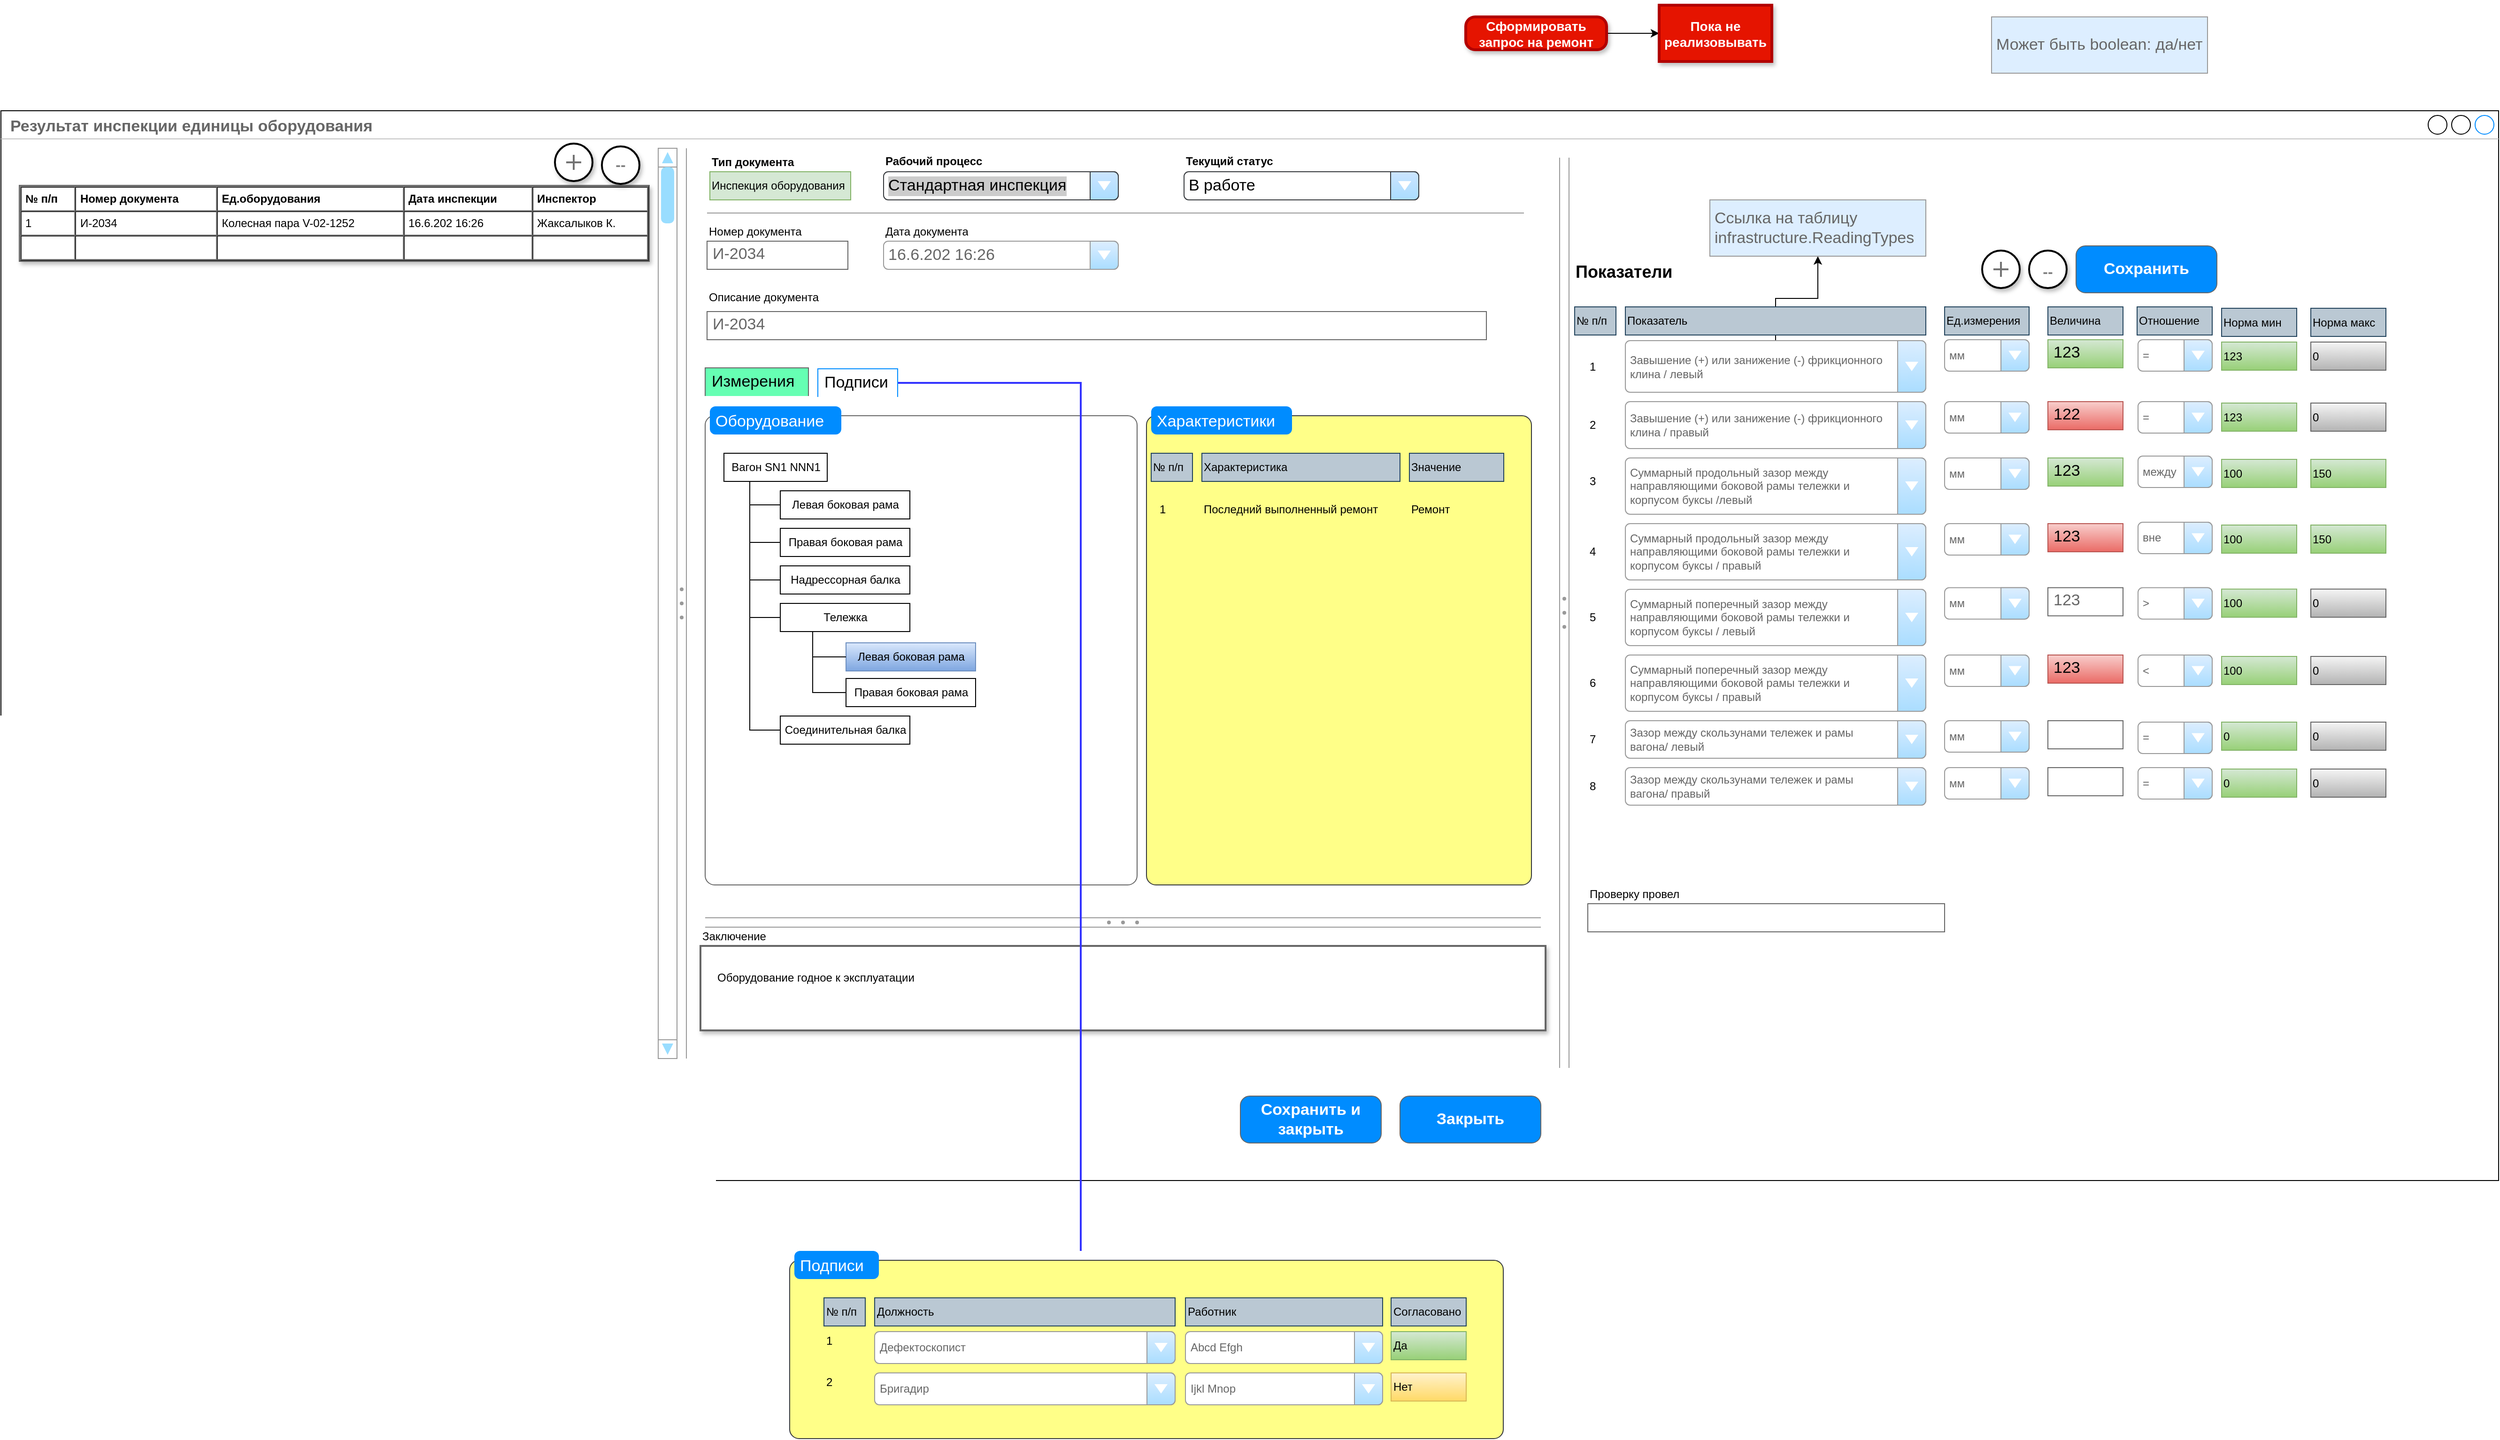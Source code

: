 <mxfile version="20.2.2" type="github" pages="2">
  <diagram name="Page-1" id="03018318-947c-dd8e-b7a3-06fadd420f32">
    <mxGraphModel dx="2522" dy="1602" grid="1" gridSize="10" guides="1" tooltips="1" connect="1" arrows="1" fold="1" page="1" pageScale="1" pageWidth="1100" pageHeight="850" background="#ffffff" math="0" shadow="0">
      <root>
        <mxCell id="0" />
        <mxCell id="1" parent="0" />
        <mxCell id="YETUvm6ZgC-k4a_B2DAo-1" value="&lt;b&gt;Результат инспекции единицы оборудования&lt;/b&gt;" style="strokeWidth=1;shadow=0;dashed=0;align=center;html=1;shape=mxgraph.mockup.containers.window;align=left;verticalAlign=top;spacingLeft=8;strokeColor2=#008cff;strokeColor3=#c4c4c4;fontColor=#666666;mainText=;fontSize=17;labelBackgroundColor=none;" parent="1" vertex="1">
          <mxGeometry x="-460" y="60" width="2660" height="1140" as="geometry" />
        </mxCell>
        <UserObject label="Номер документа" placeholders="1" name="Variable" id="YETUvm6ZgC-k4a_B2DAo-5">
          <mxCell style="text;html=1;strokeColor=none;fillColor=none;align=left;verticalAlign=middle;whiteSpace=wrap;overflow=hidden;" parent="1" vertex="1">
            <mxGeometry x="292" y="179" width="140" height="20" as="geometry" />
          </mxCell>
        </UserObject>
        <mxCell id="YETUvm6ZgC-k4a_B2DAo-6" value="И-2034" style="strokeWidth=1;shadow=0;dashed=0;align=center;html=1;shape=mxgraph.mockup.text.textBox;fontColor=#666666;align=left;fontSize=17;spacingLeft=4;spacingTop=-3;strokeColor=#666666;mainText=" parent="1" vertex="1">
          <mxGeometry x="292" y="199" width="150" height="30" as="geometry" />
        </mxCell>
        <mxCell id="YETUvm6ZgC-k4a_B2DAo-7" value="16.6.202 16:26" style="strokeWidth=1;shadow=0;dashed=0;align=center;html=1;shape=mxgraph.mockup.forms.comboBox;strokeColor=#999999;fillColor=#ddeeff;align=left;fillColor2=#aaddff;mainText=;fontColor=#666666;fontSize=17;spacingLeft=3;" parent="1" vertex="1">
          <mxGeometry x="480" y="199" width="250" height="30" as="geometry" />
        </mxCell>
        <UserObject label="Дата документа" placeholders="1" name="Variable" id="YETUvm6ZgC-k4a_B2DAo-8">
          <mxCell style="text;html=1;strokeColor=none;fillColor=none;align=left;verticalAlign=middle;whiteSpace=wrap;overflow=hidden;" parent="1" vertex="1">
            <mxGeometry x="480" y="179" width="140" height="20" as="geometry" />
          </mxCell>
        </UserObject>
        <UserObject label="Заключение" placeholders="1" name="Variable" id="YETUvm6ZgC-k4a_B2DAo-9">
          <mxCell style="text;html=1;strokeColor=none;fillColor=none;align=left;verticalAlign=middle;whiteSpace=wrap;overflow=hidden;" parent="1" vertex="1">
            <mxGeometry x="285" y="930" width="140" height="20" as="geometry" />
          </mxCell>
        </UserObject>
        <mxCell id="YETUvm6ZgC-k4a_B2DAo-12" value="Оборудование годное к эксплуатации" style="shape=rect;fillColor=#ffffff;strokeColor=#666666;shadow=1;fontColor=#000000;fontSize=12;fontStyle=0;verticalAlign=top;spacingBottom=0;spacingLeft=16;spacingTop=20;align=left;strokeWidth=2;" parent="1" vertex="1">
          <mxGeometry x="285" y="950" width="900" height="90" as="geometry" />
        </mxCell>
        <UserObject label="Показатели" placeholders="1" name="Variable" id="YETUvm6ZgC-k4a_B2DAo-19">
          <mxCell style="text;html=1;strokeColor=none;fillColor=none;align=left;verticalAlign=middle;whiteSpace=wrap;overflow=hidden;fontSize=18;fontStyle=1" parent="1" vertex="1">
            <mxGeometry x="1215" y="214" width="125" height="35" as="geometry" />
          </mxCell>
        </UserObject>
        <mxCell id="Z_BnlZCCOBM-jQ7rvPCf-9" value="" style="edgeStyle=orthogonalEdgeStyle;rounded=0;orthogonalLoop=1;jettySize=auto;html=1;fontSize=12;" parent="1" source="YETUvm6ZgC-k4a_B2DAo-20" target="Z_BnlZCCOBM-jQ7rvPCf-8" edge="1">
          <mxGeometry relative="1" as="geometry" />
        </mxCell>
        <mxCell id="YETUvm6ZgC-k4a_B2DAo-20" value="&lt;div style=&quot;font-size: 12px;&quot;&gt;Завышение (+) или занижение (-) фрикционного &lt;br&gt;&lt;/div&gt;&lt;div style=&quot;font-size: 12px;&quot;&gt;клина / левый&lt;/div&gt;" style="strokeWidth=1;shadow=0;dashed=0;align=center;html=1;shape=mxgraph.mockup.forms.comboBox;strokeColor=#999999;fillColor=#ddeeff;align=left;fillColor2=#aaddff;mainText=;fontColor=#666666;fontSize=12;spacingLeft=3;" parent="1" vertex="1">
          <mxGeometry x="1270" y="305" width="320" height="55" as="geometry" />
        </mxCell>
        <mxCell id="YETUvm6ZgC-k4a_B2DAo-21" value="&lt;div style=&quot;font-size: 12px;&quot;&gt;Завышение (+) или занижение (-) фрикционного &lt;br&gt;&lt;/div&gt;&lt;div style=&quot;font-size: 12px;&quot;&gt;клина / правый&lt;/div&gt;" style="strokeWidth=1;shadow=0;dashed=0;align=center;html=1;shape=mxgraph.mockup.forms.comboBox;strokeColor=#999999;fillColor=#ddeeff;align=left;fillColor2=#aaddff;mainText=;fontColor=#666666;fontSize=12;spacingLeft=3;" parent="1" vertex="1">
          <mxGeometry x="1270" y="370" width="320" height="50" as="geometry" />
        </mxCell>
        <mxCell id="YETUvm6ZgC-k4a_B2DAo-25" value="&lt;div style=&quot;font-size: 12px;&quot;&gt;Суммарный продольный зазор между &lt;br&gt;&lt;/div&gt;&lt;div style=&quot;font-size: 12px;&quot;&gt;направляющими боковой рамы тележки и &lt;br&gt;&lt;/div&gt;&lt;div style=&quot;font-size: 12px;&quot;&gt;корпусом буксы /левый&lt;br style=&quot;font-size: 12px;&quot;&gt;&lt;/div&gt;" style="strokeWidth=1;shadow=0;dashed=0;align=center;html=1;shape=mxgraph.mockup.forms.comboBox;strokeColor=#999999;fillColor=#ddeeff;align=left;fillColor2=#aaddff;mainText=;fontColor=#666666;fontSize=12;spacingLeft=3;" parent="1" vertex="1">
          <mxGeometry x="1270" y="430" width="320" height="60" as="geometry" />
        </mxCell>
        <mxCell id="YETUvm6ZgC-k4a_B2DAo-42" value="" style="shape=ellipse;dashed=0;strokeColor=default;shadow=1;fontSize=13;align=center;verticalAlign=top;labelPosition=center;verticalLabelPosition=bottom;html=1;aspect=fixed;strokeWidth=2;" parent="1" vertex="1">
          <mxGeometry x="1650" y="209" width="40" height="40" as="geometry" />
        </mxCell>
        <mxCell id="YETUvm6ZgC-k4a_B2DAo-43" value="" style="dashed=0;html=1;shape=mxgraph.gmdl.plus;strokeColor=#737373;strokeWidth=2;shadow=0;sketch=0;" parent="YETUvm6ZgC-k4a_B2DAo-42" vertex="1">
          <mxGeometry x="12" y="12" width="16" height="16" as="geometry" />
        </mxCell>
        <mxCell id="YETUvm6ZgC-k4a_B2DAo-44" value="" style="shape=ellipse;dashed=0;shadow=1;fontSize=13;align=center;verticalAlign=top;labelPosition=center;verticalLabelPosition=bottom;html=1;aspect=fixed;strokeWidth=2;" parent="1" vertex="1">
          <mxGeometry x="1700" y="209" width="40" height="40" as="geometry" />
        </mxCell>
        <UserObject label="--" placeholders="1" name="Variable" id="YETUvm6ZgC-k4a_B2DAo-47">
          <mxCell style="text;html=1;strokeColor=none;fillColor=none;align=center;verticalAlign=middle;whiteSpace=wrap;overflow=hidden;fontStyle=1;fontSize=16;fontColor=#808080;strokeWidth=2;" parent="1" vertex="1">
            <mxGeometry x="1710" y="219" width="20" height="20" as="geometry" />
          </mxCell>
        </UserObject>
        <mxCell id="Z_BnlZCCOBM-jQ7rvPCf-7" value="" style="edgeStyle=orthogonalEdgeStyle;rounded=0;orthogonalLoop=1;jettySize=auto;html=1;fontSize=12;" parent="1" source="YETUvm6ZgC-k4a_B2DAo-48" target="Z_BnlZCCOBM-jQ7rvPCf-6" edge="1">
          <mxGeometry relative="1" as="geometry" />
        </mxCell>
        <mxCell id="YETUvm6ZgC-k4a_B2DAo-48" value="Сформировать запрос на ремонт" style="strokeWidth=3;shadow=1;dashed=0;align=center;html=1;shape=mxgraph.mockup.buttons.button;mainText=;buttonStyle=round;fontSize=14;fontStyle=1;whiteSpace=wrap;fillColor=#e51400;fontColor=#ffffff;strokeColor=#B20000;" parent="1" vertex="1">
          <mxGeometry x="1100" y="-40" width="150" height="35" as="geometry" />
        </mxCell>
        <mxCell id="Z_BnlZCCOBM-jQ7rvPCf-1" value="Сохранить" style="strokeWidth=1;shadow=0;dashed=0;align=center;html=1;shape=mxgraph.mockup.buttons.button;strokeColor=#666666;fontColor=#ffffff;mainText=;buttonStyle=round;fontSize=17;fontStyle=1;fillColor=#008cff;whiteSpace=wrap;" parent="1" vertex="1">
          <mxGeometry x="1750" y="204" width="150" height="50" as="geometry" />
        </mxCell>
        <mxCell id="Z_BnlZCCOBM-jQ7rvPCf-2" value="Закрыть" style="strokeWidth=1;shadow=0;dashed=0;align=center;html=1;shape=mxgraph.mockup.buttons.button;strokeColor=#666666;fontColor=#ffffff;mainText=;buttonStyle=round;fontSize=17;fontStyle=1;fillColor=#008cff;whiteSpace=wrap;" parent="1" vertex="1">
          <mxGeometry x="1030" y="1110" width="150" height="50" as="geometry" />
        </mxCell>
        <mxCell id="Z_BnlZCCOBM-jQ7rvPCf-4" value="Сохранить и закрыть" style="strokeWidth=1;shadow=0;dashed=0;align=center;html=1;shape=mxgraph.mockup.buttons.button;strokeColor=#666666;fontColor=#ffffff;mainText=;buttonStyle=round;fontSize=17;fontStyle=1;fillColor=#008cff;whiteSpace=wrap;" parent="1" vertex="1">
          <mxGeometry x="860" y="1110" width="150" height="50" as="geometry" />
        </mxCell>
        <mxCell id="Z_BnlZCCOBM-jQ7rvPCf-6" value="Пока не реализовывать" style="whiteSpace=wrap;html=1;fontSize=14;fillColor=#e51400;strokeColor=#B20000;fontColor=#ffffff;strokeWidth=3;shadow=1;dashed=0;fontStyle=1;" parent="1" vertex="1">
          <mxGeometry x="1306" y="-52.5" width="120" height="60" as="geometry" />
        </mxCell>
        <mxCell id="Z_BnlZCCOBM-jQ7rvPCf-8" value="Ссылка на таблицу&lt;br&gt;infrastructure.ReadingTypes" style="whiteSpace=wrap;html=1;fontSize=17;align=left;fillColor=#ddeeff;strokeColor=#999999;fontColor=#666666;strokeWidth=1;shadow=0;dashed=0;spacingLeft=3;" parent="1" vertex="1">
          <mxGeometry x="1360" y="155" width="230" height="60" as="geometry" />
        </mxCell>
        <mxCell id="Z_BnlZCCOBM-jQ7rvPCf-10" value="&lt;table cellpadding=&quot;4&quot; cellspacing=&quot;0&quot; border=&quot;1&quot; style=&quot;font-size:1em;width:100%;height:100%;&quot;&gt;&lt;tbody&gt;&lt;tr&gt;&lt;th&gt;№ п/п&lt;/th&gt;&lt;th&gt;Номер документа&lt;/th&gt;&lt;td&gt;&lt;b&gt;Ед.оборудования&lt;/b&gt;&lt;/td&gt;&lt;td&gt;&lt;b&gt;Дата инспекции&lt;/b&gt;&lt;/td&gt;&lt;td&gt;&lt;b&gt;Инспектор&lt;/b&gt;&lt;/td&gt;&lt;/tr&gt;&lt;tr&gt;&lt;td&gt;1&lt;/td&gt;&lt;td&gt;И-2034&lt;/td&gt;&lt;td&gt;Колесная пара V-02-1252&lt;/td&gt;&lt;td&gt;16.6.202 16:26&lt;/td&gt;&lt;td&gt;Жаксалыков К.&lt;/td&gt;&lt;/tr&gt;&lt;tr&gt;&lt;td&gt;&lt;/td&gt;&lt;td&gt;&lt;/td&gt;&lt;td&gt;&lt;br&gt;&lt;/td&gt;&lt;td&gt;&lt;br&gt;&lt;/td&gt;&lt;td&gt;&lt;br&gt;&lt;/td&gt;&lt;/tr&gt;&lt;/tbody&gt;&lt;/table&gt; " style="verticalAlign=top;align=left;overflow=fill;fontSize=12;fontFamily=Helvetica;html=1;shadow=1;fontColor=#000000;strokeColor=#666666;strokeWidth=2;fillColor=#FFFFFF;" parent="1" vertex="1">
          <mxGeometry x="-440" y="140" width="670" height="80" as="geometry" />
        </mxCell>
        <mxCell id="Z_BnlZCCOBM-jQ7rvPCf-11" value="" style="verticalLabelPosition=bottom;shadow=0;dashed=0;align=center;html=1;verticalAlign=top;strokeWidth=1;shape=mxgraph.mockup.navigation.scrollBar;strokeColor=#999999;barPos=100;fillColor2=#99ddff;strokeColor2=none;direction=north;fontSize=12;fontColor=#000000;fillColor=none;" parent="1" vertex="1">
          <mxGeometry x="240" y="100" width="20" height="970" as="geometry" />
        </mxCell>
        <mxCell id="Z_BnlZCCOBM-jQ7rvPCf-12" value="" style="verticalLabelPosition=bottom;shadow=0;dashed=0;align=center;html=1;verticalAlign=top;strokeWidth=1;shape=mxgraph.mockup.forms.splitter;strokeColor=#999999;direction=north;fontSize=12;fontColor=#000000;fillColor=#FFFFFF;" parent="1" vertex="1">
          <mxGeometry x="260" y="100" width="10" height="970" as="geometry" />
        </mxCell>
        <mxCell id="Z_BnlZCCOBM-jQ7rvPCf-13" value="" style="shape=ellipse;dashed=0;strokeColor=default;shadow=1;fontSize=13;align=center;verticalAlign=top;labelPosition=center;verticalLabelPosition=bottom;html=1;aspect=fixed;strokeWidth=2;" parent="1" vertex="1">
          <mxGeometry x="130" y="95" width="40" height="40" as="geometry" />
        </mxCell>
        <mxCell id="Z_BnlZCCOBM-jQ7rvPCf-14" value="" style="dashed=0;html=1;shape=mxgraph.gmdl.plus;strokeColor=#737373;strokeWidth=2;shadow=0;sketch=0;" parent="Z_BnlZCCOBM-jQ7rvPCf-13" vertex="1">
          <mxGeometry x="12" y="12" width="16" height="16" as="geometry" />
        </mxCell>
        <mxCell id="Z_BnlZCCOBM-jQ7rvPCf-17" value="" style="shape=ellipse;dashed=0;shadow=1;fontSize=13;align=center;verticalAlign=top;labelPosition=center;verticalLabelPosition=bottom;html=1;aspect=fixed;strokeWidth=2;" parent="1" vertex="1">
          <mxGeometry x="180" y="98" width="40" height="40" as="geometry" />
        </mxCell>
        <UserObject label="--" placeholders="1" name="Variable" id="Z_BnlZCCOBM-jQ7rvPCf-15">
          <mxCell style="text;html=1;strokeColor=none;fillColor=none;align=center;verticalAlign=middle;whiteSpace=wrap;overflow=hidden;fontStyle=1;fontSize=16;fontColor=#808080;" parent="1" vertex="1">
            <mxGeometry x="190" y="105" width="20" height="20" as="geometry" />
          </mxCell>
        </UserObject>
        <mxCell id="5jPzE2AC7TKcDfSd6P9n-1" value="" style="verticalLabelPosition=bottom;shadow=0;dashed=0;align=center;html=1;verticalAlign=top;strokeWidth=1;shape=mxgraph.mockup.forms.splitter;strokeColor=#999999;direction=north;fontSize=12;fontColor=#000000;fillColor=#FFFFFF;" parent="1" vertex="1">
          <mxGeometry x="1200" y="110" width="10" height="970" as="geometry" />
        </mxCell>
        <mxCell id="5jPzE2AC7TKcDfSd6P9n-2" value="" style="verticalLabelPosition=bottom;shadow=0;dashed=0;align=center;html=1;verticalAlign=top;strokeWidth=1;shape=mxgraph.mockup.forms.splitter;strokeColor=#999999;fontSize=18;" parent="1" vertex="1">
          <mxGeometry x="290" y="920" width="890" height="10" as="geometry" />
        </mxCell>
        <mxCell id="5jPzE2AC7TKcDfSd6P9n-4" value="И-2034" style="strokeWidth=1;shadow=0;dashed=0;align=center;html=1;shape=mxgraph.mockup.text.textBox;fontColor=#666666;align=left;fontSize=17;spacingLeft=4;spacingTop=-3;strokeColor=#666666;mainText=" parent="1" vertex="1">
          <mxGeometry x="292" y="274" width="830" height="30" as="geometry" />
        </mxCell>
        <UserObject label="Описание документа" placeholders="1" name="Variable" id="5jPzE2AC7TKcDfSd6P9n-5">
          <mxCell style="text;html=1;strokeColor=none;fillColor=none;align=left;verticalAlign=middle;whiteSpace=wrap;overflow=hidden;" parent="1" vertex="1">
            <mxGeometry x="292" y="249" width="140" height="20" as="geometry" />
          </mxCell>
        </UserObject>
        <UserObject label="Инспекция оборудования" placeholders="1" name="Variable" id="5jPzE2AC7TKcDfSd6P9n-9">
          <mxCell style="text;html=1;strokeColor=#82b366;fillColor=#d5e8d4;align=left;verticalAlign=middle;whiteSpace=wrap;overflow=hidden;" parent="1" vertex="1">
            <mxGeometry x="295" y="125" width="150" height="30" as="geometry" />
          </mxCell>
        </UserObject>
        <UserObject label="Тип документа" placeholders="1" name="Variable" id="5jPzE2AC7TKcDfSd6P9n-13">
          <mxCell style="text;html=1;strokeColor=none;fillColor=none;align=left;verticalAlign=middle;whiteSpace=wrap;overflow=hidden;fontStyle=1" parent="1" vertex="1">
            <mxGeometry x="295" y="105" width="95" height="20" as="geometry" />
          </mxCell>
        </UserObject>
        <UserObject label="Рабочий процесс" placeholders="1" name="Variable" id="5jPzE2AC7TKcDfSd6P9n-15">
          <mxCell style="text;html=1;strokeColor=none;fillColor=none;align=left;verticalAlign=middle;whiteSpace=wrap;overflow=hidden;fontStyle=1" parent="1" vertex="1">
            <mxGeometry x="480" y="104" width="220" height="20" as="geometry" />
          </mxCell>
        </UserObject>
        <mxCell id="5jPzE2AC7TKcDfSd6P9n-16" value="Стандартная инспекция" style="strokeWidth=1;shadow=0;dashed=0;align=center;html=1;shape=mxgraph.mockup.forms.comboBox;align=left;fillColor2=#aaddff;mainText=;fontSize=17;spacingLeft=3;labelBackgroundColor=#CCCCCC;fillColor=#cce5ff;strokeColor=#36393d;" parent="1" vertex="1">
          <mxGeometry x="480" y="125" width="250" height="30" as="geometry" />
        </mxCell>
        <UserObject label="Текущий статус" placeholders="1" name="Variable" id="5jPzE2AC7TKcDfSd6P9n-17">
          <mxCell style="text;html=1;strokeColor=none;fillColor=none;align=left;verticalAlign=middle;whiteSpace=wrap;overflow=hidden;fontStyle=1" parent="1" vertex="1">
            <mxGeometry x="800" y="104" width="220" height="20" as="geometry" />
          </mxCell>
        </UserObject>
        <mxCell id="5jPzE2AC7TKcDfSd6P9n-18" value="В работе" style="strokeWidth=1;shadow=0;dashed=0;align=center;html=1;shape=mxgraph.mockup.forms.comboBox;align=left;fillColor2=#aaddff;mainText=;fontSize=17;spacingLeft=3;fillColor=#cce5ff;strokeColor=#36393d;" parent="1" vertex="1">
          <mxGeometry x="800" y="125" width="250" height="30" as="geometry" />
        </mxCell>
        <mxCell id="5jPzE2AC7TKcDfSd6P9n-19" value="" style="verticalLabelPosition=bottom;shadow=0;dashed=0;align=center;html=1;verticalAlign=top;strokeWidth=1;shape=mxgraph.mockup.markup.line;strokeColor=#999999;labelBackgroundColor=#CCCCCC;fontSize=18;" parent="1" vertex="1">
          <mxGeometry x="292" y="159" width="870" height="20" as="geometry" />
        </mxCell>
        <UserObject label="1" placeholders="1" name="Variable" id="8yjtcqBFSqYt93M6oK_Y-1">
          <mxCell style="text;html=1;strokeColor=none;fillColor=none;align=left;verticalAlign=middle;whiteSpace=wrap;overflow=hidden;" parent="1" vertex="1">
            <mxGeometry x="1230" y="322.5" width="30" height="20" as="geometry" />
          </mxCell>
        </UserObject>
        <UserObject label="2" placeholders="1" name="Variable" id="8yjtcqBFSqYt93M6oK_Y-2">
          <mxCell style="text;html=1;strokeColor=none;fillColor=none;align=left;verticalAlign=middle;whiteSpace=wrap;overflow=hidden;" parent="1" vertex="1">
            <mxGeometry x="1230" y="385" width="30" height="20" as="geometry" />
          </mxCell>
        </UserObject>
        <UserObject label="3" placeholders="1" name="Variable" id="8yjtcqBFSqYt93M6oK_Y-3">
          <mxCell style="text;html=1;strokeColor=none;fillColor=none;align=left;verticalAlign=middle;whiteSpace=wrap;overflow=hidden;" parent="1" vertex="1">
            <mxGeometry x="1230" y="445" width="30" height="20" as="geometry" />
          </mxCell>
        </UserObject>
        <mxCell id="8yjtcqBFSqYt93M6oK_Y-4" value="&lt;div style=&quot;font-size: 12px;&quot;&gt;Суммарный продольный зазор между &lt;br&gt;&lt;/div&gt;&lt;div style=&quot;font-size: 12px;&quot;&gt;направляющими боковой рамы тележки и &lt;br&gt;&lt;/div&gt;&lt;div style=&quot;font-size: 12px;&quot;&gt;корпусом буксы / правый&lt;br&gt;&lt;/div&gt;" style="strokeWidth=1;shadow=0;dashed=0;align=center;html=1;shape=mxgraph.mockup.forms.comboBox;strokeColor=#999999;fillColor=#ddeeff;align=left;fillColor2=#aaddff;mainText=;fontColor=#666666;fontSize=12;spacingLeft=3;" parent="1" vertex="1">
          <mxGeometry x="1270" y="500" width="320" height="60" as="geometry" />
        </mxCell>
        <UserObject label="4" placeholders="1" name="Variable" id="8yjtcqBFSqYt93M6oK_Y-5">
          <mxCell style="text;html=1;strokeColor=none;fillColor=none;align=left;verticalAlign=middle;whiteSpace=wrap;overflow=hidden;" parent="1" vertex="1">
            <mxGeometry x="1230" y="520" width="30" height="20" as="geometry" />
          </mxCell>
        </UserObject>
        <mxCell id="8yjtcqBFSqYt93M6oK_Y-6" value="&lt;div style=&quot;font-size: 12px;&quot;&gt;Суммарный поперечный зазор между &lt;br&gt;&lt;/div&gt;&lt;div style=&quot;font-size: 12px;&quot;&gt;направляющими боковой рамы тележки и &lt;br&gt;&lt;/div&gt;&lt;div style=&quot;font-size: 12px;&quot;&gt;корпусом буксы / левый&lt;/div&gt;" style="strokeWidth=1;shadow=0;dashed=0;align=center;html=1;shape=mxgraph.mockup.forms.comboBox;strokeColor=#999999;fillColor=#ddeeff;align=left;fillColor2=#aaddff;mainText=;fontColor=#666666;fontSize=12;spacingLeft=3;" parent="1" vertex="1">
          <mxGeometry x="1270" y="570" width="320" height="60" as="geometry" />
        </mxCell>
        <mxCell id="8yjtcqBFSqYt93M6oK_Y-7" value="&lt;div style=&quot;font-size: 12px;&quot;&gt;Суммарный поперечный зазор между &lt;br&gt;&lt;/div&gt;&lt;div style=&quot;font-size: 12px;&quot;&gt;направляющими боковой рамы тележки и &lt;br&gt;&lt;/div&gt;&lt;div style=&quot;font-size: 12px;&quot;&gt;корпусом буксы / правый&lt;/div&gt;" style="strokeWidth=1;shadow=0;dashed=0;align=center;html=1;shape=mxgraph.mockup.forms.comboBox;strokeColor=#999999;fillColor=#ddeeff;align=left;fillColor2=#aaddff;mainText=;fontColor=#666666;fontSize=12;spacingLeft=3;" parent="1" vertex="1">
          <mxGeometry x="1270" y="640" width="320" height="60" as="geometry" />
        </mxCell>
        <UserObject label="5" placeholders="1" name="Variable" id="8yjtcqBFSqYt93M6oK_Y-9">
          <mxCell style="text;html=1;strokeColor=none;fillColor=none;align=left;verticalAlign=middle;whiteSpace=wrap;overflow=hidden;" parent="1" vertex="1">
            <mxGeometry x="1230" y="590" width="30" height="20" as="geometry" />
          </mxCell>
        </UserObject>
        <UserObject label="6" placeholders="1" name="Variable" id="8yjtcqBFSqYt93M6oK_Y-10">
          <mxCell style="text;html=1;strokeColor=none;fillColor=none;align=left;verticalAlign=middle;whiteSpace=wrap;overflow=hidden;" parent="1" vertex="1">
            <mxGeometry x="1230" y="660" width="30" height="20" as="geometry" />
          </mxCell>
        </UserObject>
        <mxCell id="8yjtcqBFSqYt93M6oK_Y-11" value="&lt;div&gt;Зазор между скользунами тележек и рамы &lt;br&gt;&lt;/div&gt;&lt;div&gt;вагона/ левый&lt;br&gt;&lt;/div&gt;" style="strokeWidth=1;shadow=0;dashed=0;align=center;html=1;shape=mxgraph.mockup.forms.comboBox;strokeColor=#999999;fillColor=#ddeeff;align=left;fillColor2=#aaddff;mainText=;fontColor=#666666;fontSize=12;spacingLeft=3;" parent="1" vertex="1">
          <mxGeometry x="1270" y="710" width="320" height="40" as="geometry" />
        </mxCell>
        <mxCell id="8yjtcqBFSqYt93M6oK_Y-12" value="&lt;div&gt;Зазор между скользунами тележек и рамы &lt;br&gt;&lt;/div&gt;&lt;div&gt;вагона/ правый&lt;/div&gt;" style="strokeWidth=1;shadow=0;dashed=0;align=center;html=1;shape=mxgraph.mockup.forms.comboBox;strokeColor=#999999;fillColor=#ddeeff;align=left;fillColor2=#aaddff;mainText=;fontColor=#666666;fontSize=12;spacingLeft=3;" parent="1" vertex="1">
          <mxGeometry x="1270" y="760" width="320" height="40" as="geometry" />
        </mxCell>
        <UserObject label="7" placeholders="1" name="Variable" id="8yjtcqBFSqYt93M6oK_Y-13">
          <mxCell style="text;html=1;strokeColor=none;fillColor=none;align=left;verticalAlign=middle;whiteSpace=wrap;overflow=hidden;" parent="1" vertex="1">
            <mxGeometry x="1230" y="720" width="30" height="20" as="geometry" />
          </mxCell>
        </UserObject>
        <UserObject label="8" placeholders="1" name="Variable" id="8yjtcqBFSqYt93M6oK_Y-14">
          <mxCell style="text;html=1;strokeColor=none;fillColor=none;align=left;verticalAlign=middle;whiteSpace=wrap;overflow=hidden;" parent="1" vertex="1">
            <mxGeometry x="1230" y="770" width="30" height="20" as="geometry" />
          </mxCell>
        </UserObject>
        <mxCell id="8yjtcqBFSqYt93M6oK_Y-15" value="мм" style="strokeWidth=1;shadow=0;dashed=0;align=center;html=1;shape=mxgraph.mockup.forms.comboBox;strokeColor=#999999;fillColor=#ddeeff;align=left;fillColor2=#aaddff;mainText=;fontColor=#666666;fontSize=12;spacingLeft=3;" parent="1" vertex="1">
          <mxGeometry x="1610" y="304" width="90" height="33.5" as="geometry" />
        </mxCell>
        <mxCell id="8yjtcqBFSqYt93M6oK_Y-16" value="мм" style="strokeWidth=1;shadow=0;dashed=0;align=center;html=1;shape=mxgraph.mockup.forms.comboBox;strokeColor=#999999;fillColor=#ddeeff;align=left;fillColor2=#aaddff;mainText=;fontColor=#666666;fontSize=12;spacingLeft=3;" parent="1" vertex="1">
          <mxGeometry x="1610" y="370" width="90" height="33.5" as="geometry" />
        </mxCell>
        <mxCell id="8yjtcqBFSqYt93M6oK_Y-17" value="мм" style="strokeWidth=1;shadow=0;dashed=0;align=center;html=1;shape=mxgraph.mockup.forms.comboBox;strokeColor=#999999;fillColor=#ddeeff;align=left;fillColor2=#aaddff;mainText=;fontColor=#666666;fontSize=12;spacingLeft=3;" parent="1" vertex="1">
          <mxGeometry x="1610" y="430" width="90" height="33.5" as="geometry" />
        </mxCell>
        <mxCell id="8yjtcqBFSqYt93M6oK_Y-18" value="мм" style="strokeWidth=1;shadow=0;dashed=0;align=center;html=1;shape=mxgraph.mockup.forms.comboBox;strokeColor=#999999;fillColor=#ddeeff;align=left;fillColor2=#aaddff;mainText=;fontColor=#666666;fontSize=12;spacingLeft=3;" parent="1" vertex="1">
          <mxGeometry x="1610" y="500" width="90" height="33.5" as="geometry" />
        </mxCell>
        <mxCell id="8yjtcqBFSqYt93M6oK_Y-19" value="мм" style="strokeWidth=1;shadow=0;dashed=0;align=center;html=1;shape=mxgraph.mockup.forms.comboBox;strokeColor=#999999;fillColor=#ddeeff;align=left;fillColor2=#aaddff;mainText=;fontColor=#666666;fontSize=12;spacingLeft=3;" parent="1" vertex="1">
          <mxGeometry x="1610" y="568.25" width="90" height="33.5" as="geometry" />
        </mxCell>
        <mxCell id="8yjtcqBFSqYt93M6oK_Y-20" value="мм" style="strokeWidth=1;shadow=0;dashed=0;align=center;html=1;shape=mxgraph.mockup.forms.comboBox;strokeColor=#999999;fillColor=#ddeeff;align=left;fillColor2=#aaddff;mainText=;fontColor=#666666;fontSize=12;spacingLeft=3;" parent="1" vertex="1">
          <mxGeometry x="1610" y="640" width="90" height="33.5" as="geometry" />
        </mxCell>
        <mxCell id="8yjtcqBFSqYt93M6oK_Y-21" value="мм" style="strokeWidth=1;shadow=0;dashed=0;align=center;html=1;shape=mxgraph.mockup.forms.comboBox;strokeColor=#999999;fillColor=#ddeeff;align=left;fillColor2=#aaddff;mainText=;fontColor=#666666;fontSize=12;spacingLeft=3;" parent="1" vertex="1">
          <mxGeometry x="1610" y="710" width="90" height="33.5" as="geometry" />
        </mxCell>
        <mxCell id="8yjtcqBFSqYt93M6oK_Y-22" value="мм" style="strokeWidth=1;shadow=0;dashed=0;align=center;html=1;shape=mxgraph.mockup.forms.comboBox;strokeColor=#999999;fillColor=#ddeeff;align=left;fillColor2=#aaddff;mainText=;fontColor=#666666;fontSize=12;spacingLeft=3;" parent="1" vertex="1">
          <mxGeometry x="1610" y="760" width="90" height="33.5" as="geometry" />
        </mxCell>
        <mxCell id="8yjtcqBFSqYt93M6oK_Y-23" value="123" style="strokeWidth=1;shadow=0;dashed=0;align=center;html=1;shape=mxgraph.mockup.text.textBox;align=left;fontSize=17;spacingLeft=4;spacingTop=-3;strokeColor=#82b366;mainText=;fillColor=#d5e8d4;gradientColor=#97d077;" parent="1" vertex="1">
          <mxGeometry x="1720" y="304" width="80" height="30" as="geometry" />
        </mxCell>
        <mxCell id="8yjtcqBFSqYt93M6oK_Y-24" value="122" style="strokeWidth=1;shadow=0;dashed=0;align=center;html=1;shape=mxgraph.mockup.text.textBox;align=left;fontSize=17;spacingLeft=4;spacingTop=-3;strokeColor=#b85450;mainText=;fillColor=#f8cecc;gradientColor=#ea6b66;" parent="1" vertex="1">
          <mxGeometry x="1720" y="370" width="80" height="30" as="geometry" />
        </mxCell>
        <mxCell id="8yjtcqBFSqYt93M6oK_Y-25" value="123" style="strokeWidth=1;shadow=0;dashed=0;align=center;html=1;shape=mxgraph.mockup.text.textBox;align=left;fontSize=17;spacingLeft=4;spacingTop=-3;strokeColor=#82b366;mainText=;fillColor=#d5e8d4;gradientColor=#97d077;" parent="1" vertex="1">
          <mxGeometry x="1720" y="430" width="80" height="30" as="geometry" />
        </mxCell>
        <mxCell id="8yjtcqBFSqYt93M6oK_Y-26" value="123" style="strokeWidth=1;shadow=0;dashed=0;align=center;html=1;shape=mxgraph.mockup.text.textBox;align=left;fontSize=17;spacingLeft=4;spacingTop=-3;strokeColor=#b85450;mainText=;fillColor=#f8cecc;gradientColor=#ea6b66;" parent="1" vertex="1">
          <mxGeometry x="1720" y="500" width="80" height="30" as="geometry" />
        </mxCell>
        <mxCell id="8yjtcqBFSqYt93M6oK_Y-27" value="123" style="strokeWidth=1;shadow=0;dashed=0;align=center;html=1;shape=mxgraph.mockup.text.textBox;fontColor=#666666;align=left;fontSize=17;spacingLeft=4;spacingTop=-3;strokeColor=#666666;mainText=" parent="1" vertex="1">
          <mxGeometry x="1720" y="568.25" width="80" height="30" as="geometry" />
        </mxCell>
        <mxCell id="8yjtcqBFSqYt93M6oK_Y-28" value="123" style="strokeWidth=1;shadow=0;dashed=0;align=center;html=1;shape=mxgraph.mockup.text.textBox;align=left;fontSize=17;spacingLeft=4;spacingTop=-3;strokeColor=#b85450;mainText=;fillColor=#f8cecc;gradientColor=#ea6b66;" parent="1" vertex="1">
          <mxGeometry x="1720" y="640" width="80" height="30" as="geometry" />
        </mxCell>
        <mxCell id="8yjtcqBFSqYt93M6oK_Y-29" value="" style="strokeWidth=1;shadow=0;dashed=0;align=center;html=1;shape=mxgraph.mockup.text.textBox;fontColor=#666666;align=left;fontSize=17;spacingLeft=4;spacingTop=-3;strokeColor=#666666;mainText=" parent="1" vertex="1">
          <mxGeometry x="1720" y="710" width="80" height="30" as="geometry" />
        </mxCell>
        <mxCell id="8yjtcqBFSqYt93M6oK_Y-30" value="" style="strokeWidth=1;shadow=0;dashed=0;align=center;html=1;shape=mxgraph.mockup.text.textBox;fontColor=#666666;align=left;fontSize=17;spacingLeft=4;spacingTop=-3;strokeColor=#666666;mainText=" parent="1" vertex="1">
          <mxGeometry x="1720" y="760" width="80" height="30" as="geometry" />
        </mxCell>
        <UserObject label="123" placeholders="1" name="Variable" id="8yjtcqBFSqYt93M6oK_Y-32">
          <mxCell style="text;html=1;strokeColor=#82b366;fillColor=#d5e8d4;align=left;verticalAlign=middle;whiteSpace=wrap;overflow=hidden;gradientColor=#97d077;" parent="1" vertex="1">
            <mxGeometry x="1905" y="306.5" width="80" height="30" as="geometry" />
          </mxCell>
        </UserObject>
        <UserObject label="123" placeholders="1" name="Variable" id="8yjtcqBFSqYt93M6oK_Y-33">
          <mxCell style="text;html=1;strokeColor=#82b366;fillColor=#d5e8d4;align=left;verticalAlign=middle;whiteSpace=wrap;overflow=hidden;gradientColor=#97d077;" parent="1" vertex="1">
            <mxGeometry x="1905" y="371.5" width="80" height="30" as="geometry" />
          </mxCell>
        </UserObject>
        <UserObject label="100" placeholders="1" name="Variable" id="8yjtcqBFSqYt93M6oK_Y-34">
          <mxCell style="text;html=1;strokeColor=#82b366;fillColor=#d5e8d4;align=left;verticalAlign=middle;whiteSpace=wrap;overflow=hidden;gradientColor=#97d077;" parent="1" vertex="1">
            <mxGeometry x="1905" y="431.5" width="80" height="30" as="geometry" />
          </mxCell>
        </UserObject>
        <UserObject label="100" placeholders="1" name="Variable" id="8yjtcqBFSqYt93M6oK_Y-35">
          <mxCell style="text;html=1;strokeColor=#82b366;fillColor=#d5e8d4;align=left;verticalAlign=middle;whiteSpace=wrap;overflow=hidden;gradientColor=#97d077;" parent="1" vertex="1">
            <mxGeometry x="1905" y="501.5" width="80" height="30" as="geometry" />
          </mxCell>
        </UserObject>
        <UserObject label="100" placeholders="1" name="Variable" id="8yjtcqBFSqYt93M6oK_Y-36">
          <mxCell style="text;html=1;strokeColor=#82b366;fillColor=#d5e8d4;align=left;verticalAlign=middle;whiteSpace=wrap;overflow=hidden;gradientColor=#97d077;" parent="1" vertex="1">
            <mxGeometry x="1905" y="569.75" width="80" height="30" as="geometry" />
          </mxCell>
        </UserObject>
        <UserObject label="100" placeholders="1" name="Variable" id="8yjtcqBFSqYt93M6oK_Y-37">
          <mxCell style="text;html=1;strokeColor=#82b366;fillColor=#d5e8d4;align=left;verticalAlign=middle;whiteSpace=wrap;overflow=hidden;gradientColor=#97d077;" parent="1" vertex="1">
            <mxGeometry x="1905" y="641.5" width="80" height="30" as="geometry" />
          </mxCell>
        </UserObject>
        <UserObject label="0" placeholders="1" name="Variable" id="8yjtcqBFSqYt93M6oK_Y-38">
          <mxCell style="text;html=1;strokeColor=#82b366;fillColor=#d5e8d4;align=left;verticalAlign=middle;whiteSpace=wrap;overflow=hidden;gradientColor=#97d077;" parent="1" vertex="1">
            <mxGeometry x="1905" y="711.5" width="80" height="30" as="geometry" />
          </mxCell>
        </UserObject>
        <UserObject label="0" placeholders="1" name="Variable" id="8yjtcqBFSqYt93M6oK_Y-39">
          <mxCell style="text;html=1;strokeColor=#82b366;fillColor=#d5e8d4;align=left;verticalAlign=middle;whiteSpace=wrap;overflow=hidden;gradientColor=#97d077;" parent="1" vertex="1">
            <mxGeometry x="1905" y="761.5" width="80" height="30" as="geometry" />
          </mxCell>
        </UserObject>
        <UserObject label="№ п/п" placeholders="1" name="Variable" id="8yjtcqBFSqYt93M6oK_Y-40">
          <mxCell style="text;html=1;strokeColor=#23445d;fillColor=#bac8d3;align=left;verticalAlign=middle;whiteSpace=wrap;overflow=hidden;" parent="1" vertex="1">
            <mxGeometry x="1216" y="269" width="44" height="30" as="geometry" />
          </mxCell>
        </UserObject>
        <UserObject label="Показатель" placeholders="1" name="Variable" id="8yjtcqBFSqYt93M6oK_Y-42">
          <mxCell style="text;html=1;strokeColor=#23445d;fillColor=#bac8d3;align=left;verticalAlign=middle;whiteSpace=wrap;overflow=hidden;" parent="1" vertex="1">
            <mxGeometry x="1270" y="269" width="320" height="30" as="geometry" />
          </mxCell>
        </UserObject>
        <UserObject label="Ед.измерения" placeholders="1" name="Variable" id="8yjtcqBFSqYt93M6oK_Y-43">
          <mxCell style="text;html=1;strokeColor=#23445d;fillColor=#bac8d3;align=left;verticalAlign=middle;whiteSpace=wrap;overflow=hidden;" parent="1" vertex="1">
            <mxGeometry x="1610" y="269" width="90" height="30" as="geometry" />
          </mxCell>
        </UserObject>
        <UserObject label="Величина" placeholders="1" name="Variable" id="8yjtcqBFSqYt93M6oK_Y-44">
          <mxCell style="text;html=1;strokeColor=#23445d;fillColor=#bac8d3;align=left;verticalAlign=middle;whiteSpace=wrap;overflow=hidden;" parent="1" vertex="1">
            <mxGeometry x="1720" y="269" width="80" height="30" as="geometry" />
          </mxCell>
        </UserObject>
        <UserObject label="Норма мин" placeholders="1" name="Variable" id="8yjtcqBFSqYt93M6oK_Y-45">
          <mxCell style="text;html=1;strokeColor=#23445d;fillColor=#bac8d3;align=left;verticalAlign=middle;whiteSpace=wrap;overflow=hidden;" parent="1" vertex="1">
            <mxGeometry x="1905" y="270.5" width="80" height="30" as="geometry" />
          </mxCell>
        </UserObject>
        <mxCell id="8yjtcqBFSqYt93M6oK_Y-46" value="" style="shape=mxgraph.mockup.containers.marginRect;rectMarginTop=10;strokeColor=#666666;strokeWidth=1;dashed=0;rounded=1;arcSize=5;recursiveResize=0;fontSize=12;" parent="1" vertex="1">
          <mxGeometry x="290" y="375" width="460" height="510" as="geometry" />
        </mxCell>
        <mxCell id="8yjtcqBFSqYt93M6oK_Y-47" value="Оборудование" style="shape=rect;strokeColor=none;fillColor=#008cff;strokeWidth=1;dashed=0;rounded=1;arcSize=20;fontColor=#ffffff;fontSize=17;spacing=2;spacingTop=-2;align=left;autosize=1;spacingLeft=4;resizeWidth=0;resizeHeight=0;perimeter=none;" parent="8yjtcqBFSqYt93M6oK_Y-46" vertex="1">
          <mxGeometry x="5" width="140" height="30" as="geometry" />
        </mxCell>
        <mxCell id="jaOsvdT_Qn9ZSt324EDw-1" value="Вагон SN1 NNN1" style="html=1;" parent="8yjtcqBFSqYt93M6oK_Y-46" vertex="1">
          <mxGeometry x="20" y="50" width="110" height="30" as="geometry" />
        </mxCell>
        <mxCell id="jaOsvdT_Qn9ZSt324EDw-6" value="Левая боковая рама" style="html=1;" parent="8yjtcqBFSqYt93M6oK_Y-46" vertex="1">
          <mxGeometry x="80" y="90" width="138" height="30" as="geometry" />
        </mxCell>
        <mxCell id="jaOsvdT_Qn9ZSt324EDw-7" value="Правая боковая рама" style="html=1;" parent="8yjtcqBFSqYt93M6oK_Y-46" vertex="1">
          <mxGeometry x="80" y="130" width="138" height="30" as="geometry" />
        </mxCell>
        <mxCell id="jaOsvdT_Qn9ZSt324EDw-8" value="Надрессорная балка" style="html=1;" parent="8yjtcqBFSqYt93M6oK_Y-46" vertex="1">
          <mxGeometry x="80" y="170" width="138" height="30" as="geometry" />
        </mxCell>
        <mxCell id="jaOsvdT_Qn9ZSt324EDw-2" value="Тележка" style="html=1;" parent="8yjtcqBFSqYt93M6oK_Y-46" vertex="1">
          <mxGeometry x="80" y="210" width="138" height="30" as="geometry" />
        </mxCell>
        <mxCell id="jaOsvdT_Qn9ZSt324EDw-4" value="Левая боковая рама" style="html=1;fillColor=#dae8fc;gradientColor=#7ea6e0;strokeColor=#6c8ebf;" parent="8yjtcqBFSqYt93M6oK_Y-46" vertex="1">
          <mxGeometry x="150" y="252" width="138" height="30" as="geometry" />
        </mxCell>
        <mxCell id="jaOsvdT_Qn9ZSt324EDw-5" value="Правая боковая рама" style="html=1;" parent="8yjtcqBFSqYt93M6oK_Y-46" vertex="1">
          <mxGeometry x="150" y="290" width="138" height="30" as="geometry" />
        </mxCell>
        <mxCell id="jaOsvdT_Qn9ZSt324EDw-3" value="Соединительная балка" style="html=1;" parent="8yjtcqBFSqYt93M6oK_Y-46" vertex="1">
          <mxGeometry x="80" y="330" width="138" height="30" as="geometry" />
        </mxCell>
        <mxCell id="jaOsvdT_Qn9ZSt324EDw-11" style="edgeStyle=orthogonalEdgeStyle;rounded=0;orthogonalLoop=1;jettySize=auto;html=1;exitX=0.25;exitY=1;exitDx=0;exitDy=0;entryX=0;entryY=0.5;entryDx=0;entryDy=0;endArrow=none;endFill=0;" parent="8yjtcqBFSqYt93M6oK_Y-46" source="jaOsvdT_Qn9ZSt324EDw-1" target="jaOsvdT_Qn9ZSt324EDw-6" edge="1">
          <mxGeometry relative="1" as="geometry" />
        </mxCell>
        <mxCell id="jaOsvdT_Qn9ZSt324EDw-12" style="edgeStyle=orthogonalEdgeStyle;rounded=0;orthogonalLoop=1;jettySize=auto;html=1;exitX=0.25;exitY=1;exitDx=0;exitDy=0;entryX=0;entryY=0.5;entryDx=0;entryDy=0;endArrow=none;endFill=0;" parent="8yjtcqBFSqYt93M6oK_Y-46" source="jaOsvdT_Qn9ZSt324EDw-1" target="jaOsvdT_Qn9ZSt324EDw-7" edge="1">
          <mxGeometry relative="1" as="geometry" />
        </mxCell>
        <mxCell id="jaOsvdT_Qn9ZSt324EDw-13" style="edgeStyle=orthogonalEdgeStyle;rounded=0;orthogonalLoop=1;jettySize=auto;html=1;exitX=0.25;exitY=1;exitDx=0;exitDy=0;entryX=0;entryY=0.5;entryDx=0;entryDy=0;endArrow=none;endFill=0;" parent="8yjtcqBFSqYt93M6oK_Y-46" source="jaOsvdT_Qn9ZSt324EDw-1" target="jaOsvdT_Qn9ZSt324EDw-8" edge="1">
          <mxGeometry relative="1" as="geometry" />
        </mxCell>
        <mxCell id="jaOsvdT_Qn9ZSt324EDw-14" style="edgeStyle=orthogonalEdgeStyle;rounded=0;orthogonalLoop=1;jettySize=auto;html=1;exitX=0.25;exitY=1;exitDx=0;exitDy=0;entryX=0;entryY=0.5;entryDx=0;entryDy=0;endArrow=none;endFill=0;" parent="8yjtcqBFSqYt93M6oK_Y-46" source="jaOsvdT_Qn9ZSt324EDw-1" target="jaOsvdT_Qn9ZSt324EDw-2" edge="1">
          <mxGeometry relative="1" as="geometry" />
        </mxCell>
        <mxCell id="jaOsvdT_Qn9ZSt324EDw-15" style="edgeStyle=orthogonalEdgeStyle;rounded=0;orthogonalLoop=1;jettySize=auto;html=1;exitX=0.25;exitY=1;exitDx=0;exitDy=0;entryX=0;entryY=0.5;entryDx=0;entryDy=0;endArrow=none;endFill=0;" parent="8yjtcqBFSqYt93M6oK_Y-46" source="jaOsvdT_Qn9ZSt324EDw-2" target="jaOsvdT_Qn9ZSt324EDw-4" edge="1">
          <mxGeometry relative="1" as="geometry" />
        </mxCell>
        <mxCell id="jaOsvdT_Qn9ZSt324EDw-16" style="edgeStyle=orthogonalEdgeStyle;rounded=0;orthogonalLoop=1;jettySize=auto;html=1;exitX=0.25;exitY=1;exitDx=0;exitDy=0;entryX=0;entryY=0.5;entryDx=0;entryDy=0;endArrow=none;endFill=0;" parent="8yjtcqBFSqYt93M6oK_Y-46" source="jaOsvdT_Qn9ZSt324EDw-2" target="jaOsvdT_Qn9ZSt324EDw-5" edge="1">
          <mxGeometry relative="1" as="geometry" />
        </mxCell>
        <mxCell id="jaOsvdT_Qn9ZSt324EDw-17" style="edgeStyle=orthogonalEdgeStyle;rounded=0;orthogonalLoop=1;jettySize=auto;html=1;exitX=0.25;exitY=1;exitDx=0;exitDy=0;entryX=0;entryY=0.5;entryDx=0;entryDy=0;endArrow=none;endFill=0;" parent="8yjtcqBFSqYt93M6oK_Y-46" source="jaOsvdT_Qn9ZSt324EDw-1" target="jaOsvdT_Qn9ZSt324EDw-3" edge="1">
          <mxGeometry relative="1" as="geometry" />
        </mxCell>
        <mxCell id="8yjtcqBFSqYt93M6oK_Y-53" value="" style="shape=mxgraph.mockup.containers.marginRect;rectMarginTop=10;strokeColor=#36393d;strokeWidth=1;dashed=0;rounded=1;arcSize=5;recursiveResize=0;fontSize=12;fillColor=#ffff88;" parent="1" vertex="1">
          <mxGeometry x="760" y="375" width="410" height="510" as="geometry" />
        </mxCell>
        <mxCell id="8yjtcqBFSqYt93M6oK_Y-54" value="Характеристики" style="shape=rect;strokeColor=none;fillColor=#008cff;strokeWidth=1;dashed=0;rounded=1;arcSize=20;fontColor=#ffffff;fontSize=17;spacing=2;spacingTop=-2;align=left;autosize=1;spacingLeft=4;resizeWidth=0;resizeHeight=0;perimeter=none;" parent="8yjtcqBFSqYt93M6oK_Y-53" vertex="1">
          <mxGeometry x="5" width="150" height="30" as="geometry" />
        </mxCell>
        <UserObject label="№ п/п" placeholders="1" name="Variable" id="8yjtcqBFSqYt93M6oK_Y-51">
          <mxCell style="text;html=1;strokeColor=#23445d;fillColor=#bac8d3;align=left;verticalAlign=middle;whiteSpace=wrap;overflow=hidden;" parent="8yjtcqBFSqYt93M6oK_Y-53" vertex="1">
            <mxGeometry x="5" y="50" width="44" height="30" as="geometry" />
          </mxCell>
        </UserObject>
        <UserObject label="Характеристика" placeholders="1" name="Variable" id="8yjtcqBFSqYt93M6oK_Y-52">
          <mxCell style="text;html=1;strokeColor=#23445d;fillColor=#bac8d3;align=left;verticalAlign=middle;whiteSpace=wrap;overflow=hidden;" parent="8yjtcqBFSqYt93M6oK_Y-53" vertex="1">
            <mxGeometry x="59" y="50" width="211" height="30" as="geometry" />
          </mxCell>
        </UserObject>
        <UserObject label="1" placeholders="1" name="Variable" id="8yjtcqBFSqYt93M6oK_Y-55">
          <mxCell style="text;html=1;strokeColor=none;fillColor=none;align=left;verticalAlign=middle;whiteSpace=wrap;overflow=hidden;" parent="8yjtcqBFSqYt93M6oK_Y-53" vertex="1">
            <mxGeometry x="12" y="100" width="30" height="20" as="geometry" />
          </mxCell>
        </UserObject>
        <UserObject label="Последний выполненный ремонт" placeholders="1" name="Variable" id="8yjtcqBFSqYt93M6oK_Y-56">
          <mxCell style="text;html=1;strokeColor=none;fillColor=none;align=left;verticalAlign=middle;whiteSpace=wrap;overflow=hidden;" parent="8yjtcqBFSqYt93M6oK_Y-53" vertex="1">
            <mxGeometry x="59" y="100" width="211" height="20" as="geometry" />
          </mxCell>
        </UserObject>
        <UserObject label="Значение" placeholders="1" name="Variable" id="8yjtcqBFSqYt93M6oK_Y-57">
          <mxCell style="text;html=1;strokeColor=#23445d;fillColor=#bac8d3;align=left;verticalAlign=middle;whiteSpace=wrap;overflow=hidden;" parent="8yjtcqBFSqYt93M6oK_Y-53" vertex="1">
            <mxGeometry x="280" y="50" width="100.5" height="30" as="geometry" />
          </mxCell>
        </UserObject>
        <UserObject label="Ремонт" placeholders="1" name="Variable" id="8yjtcqBFSqYt93M6oK_Y-58">
          <mxCell style="text;html=1;strokeColor=none;fillColor=none;align=left;verticalAlign=middle;whiteSpace=wrap;overflow=hidden;" parent="8yjtcqBFSqYt93M6oK_Y-53" vertex="1">
            <mxGeometry x="280" y="100" width="90" height="20" as="geometry" />
          </mxCell>
        </UserObject>
        <mxCell id="8yjtcqBFSqYt93M6oK_Y-59" value="Измерения" style="strokeWidth=1;shadow=0;dashed=0;align=center;html=1;shape=mxgraph.mockup.forms.uRect;fontSize=17;fontColor=#000000;align=left;spacingLeft=5;strokeColor=#666666;fillColor=#66FFB3;" parent="1" vertex="1">
          <mxGeometry x="290" y="334" width="110" height="30" as="geometry" />
        </mxCell>
        <mxCell id="8yjtcqBFSqYt93M6oK_Y-86" style="edgeStyle=orthogonalEdgeStyle;rounded=0;orthogonalLoop=1;jettySize=auto;html=1;fontSize=12;fontColor=#000000;endArrow=none;endFill=0;strokeWidth=2;fillColor=#dae8fc;gradientColor=#7ea6e0;strokeColor=#3333FF;" parent="1" source="8yjtcqBFSqYt93M6oK_Y-60" target="8yjtcqBFSqYt93M6oK_Y-84" edge="1">
          <mxGeometry relative="1" as="geometry">
            <Array as="points">
              <mxPoint x="690" y="350" />
            </Array>
          </mxGeometry>
        </mxCell>
        <mxCell id="8yjtcqBFSqYt93M6oK_Y-60" value="Подписи" style="strokeWidth=1;shadow=0;dashed=0;align=center;html=1;shape=mxgraph.mockup.forms.uRect;fontSize=17;fontColor=#000000;align=left;spacingLeft=5;strokeColor=#008cff;fillColor=#FFFFFF;" parent="1" vertex="1">
          <mxGeometry x="410" y="335" width="85" height="30" as="geometry" />
        </mxCell>
        <UserObject label="Проверку провел" placeholders="1" name="Variable" id="8yjtcqBFSqYt93M6oK_Y-66">
          <mxCell style="text;html=1;strokeColor=none;fillColor=none;align=left;verticalAlign=middle;whiteSpace=wrap;overflow=hidden;" parent="1" vertex="1">
            <mxGeometry x="1230" y="885" width="140" height="20" as="geometry" />
          </mxCell>
        </UserObject>
        <mxCell id="8yjtcqBFSqYt93M6oK_Y-67" value="" style="strokeWidth=1;shadow=0;dashed=0;align=center;html=1;shape=mxgraph.mockup.text.textBox;fontColor=#666666;align=left;fontSize=17;spacingLeft=4;spacingTop=-3;strokeColor=#666666;mainText=" parent="1" vertex="1">
          <mxGeometry x="1230" y="905" width="380" height="30" as="geometry" />
        </mxCell>
        <mxCell id="8yjtcqBFSqYt93M6oK_Y-84" value="" style="shape=mxgraph.mockup.containers.marginRect;rectMarginTop=10;strokeColor=#36393d;strokeWidth=1;dashed=0;rounded=1;arcSize=5;recursiveResize=0;fontSize=12;fillColor=#ffff88;" parent="1" vertex="1">
          <mxGeometry x="380" y="1275" width="760" height="200" as="geometry" />
        </mxCell>
        <mxCell id="8yjtcqBFSqYt93M6oK_Y-85" value="Подписи" style="shape=rect;strokeColor=none;fillColor=#008cff;strokeWidth=1;dashed=0;rounded=1;arcSize=20;fontColor=#ffffff;fontSize=17;spacing=2;spacingTop=-2;align=left;autosize=1;spacingLeft=4;resizeWidth=0;resizeHeight=0;perimeter=none;" parent="8yjtcqBFSqYt93M6oK_Y-84" vertex="1">
          <mxGeometry x="5" width="90" height="30" as="geometry" />
        </mxCell>
        <mxCell id="8yjtcqBFSqYt93M6oK_Y-68" value="Дефектоскопист" style="strokeWidth=1;shadow=0;dashed=0;align=center;html=1;shape=mxgraph.mockup.forms.comboBox;strokeColor=#999999;fillColor=#ddeeff;align=left;fillColor2=#aaddff;mainText=;fontColor=#666666;fontSize=12;spacingLeft=3;" parent="8yjtcqBFSqYt93M6oK_Y-84" vertex="1">
          <mxGeometry x="90.5" y="86" width="320" height="34" as="geometry" />
        </mxCell>
        <UserObject label="1" placeholders="1" name="Variable" id="8yjtcqBFSqYt93M6oK_Y-69">
          <mxCell style="text;html=1;strokeColor=none;fillColor=none;align=left;verticalAlign=middle;whiteSpace=wrap;overflow=hidden;" parent="8yjtcqBFSqYt93M6oK_Y-84" vertex="1">
            <mxGeometry x="36.5" y="86" width="30" height="20" as="geometry" />
          </mxCell>
        </UserObject>
        <UserObject label="Да" placeholders="1" name="Variable" id="8yjtcqBFSqYt93M6oK_Y-72">
          <mxCell style="text;html=1;strokeColor=#82b366;fillColor=#d5e8d4;align=left;verticalAlign=middle;whiteSpace=wrap;overflow=hidden;gradientColor=#97d077;" parent="8yjtcqBFSqYt93M6oK_Y-84" vertex="1">
            <mxGeometry x="640.5" y="86" width="80" height="30" as="geometry" />
          </mxCell>
        </UserObject>
        <UserObject label="№ п/п" placeholders="1" name="Variable" id="8yjtcqBFSqYt93M6oK_Y-73">
          <mxCell style="text;html=1;strokeColor=#23445d;fillColor=#bac8d3;align=left;verticalAlign=middle;whiteSpace=wrap;overflow=hidden;" parent="8yjtcqBFSqYt93M6oK_Y-84" vertex="1">
            <mxGeometry x="36.5" y="50" width="44" height="30" as="geometry" />
          </mxCell>
        </UserObject>
        <UserObject label="Должность" placeholders="1" name="Variable" id="8yjtcqBFSqYt93M6oK_Y-74">
          <mxCell style="text;html=1;strokeColor=#23445d;fillColor=#bac8d3;align=left;verticalAlign=middle;whiteSpace=wrap;overflow=hidden;" parent="8yjtcqBFSqYt93M6oK_Y-84" vertex="1">
            <mxGeometry x="90.5" y="50" width="320" height="30" as="geometry" />
          </mxCell>
        </UserObject>
        <UserObject label="Работник" placeholders="1" name="Variable" id="8yjtcqBFSqYt93M6oK_Y-76">
          <mxCell style="text;html=1;strokeColor=#23445d;fillColor=#bac8d3;align=left;verticalAlign=middle;whiteSpace=wrap;overflow=hidden;" parent="8yjtcqBFSqYt93M6oK_Y-84" vertex="1">
            <mxGeometry x="421.5" y="50" width="210" height="30" as="geometry" />
          </mxCell>
        </UserObject>
        <UserObject label="Согласовано" placeholders="1" name="Variable" id="8yjtcqBFSqYt93M6oK_Y-77">
          <mxCell style="text;html=1;strokeColor=#23445d;fillColor=#bac8d3;align=left;verticalAlign=middle;whiteSpace=wrap;overflow=hidden;" parent="8yjtcqBFSqYt93M6oK_Y-84" vertex="1">
            <mxGeometry x="640.5" y="50" width="80" height="30" as="geometry" />
          </mxCell>
        </UserObject>
        <mxCell id="8yjtcqBFSqYt93M6oK_Y-78" value="Бригадир" style="strokeWidth=1;shadow=0;dashed=0;align=center;html=1;shape=mxgraph.mockup.forms.comboBox;strokeColor=#999999;fillColor=#ddeeff;align=left;fillColor2=#aaddff;mainText=;fontColor=#666666;fontSize=12;spacingLeft=3;" parent="8yjtcqBFSqYt93M6oK_Y-84" vertex="1">
          <mxGeometry x="90.5" y="130" width="320" height="34" as="geometry" />
        </mxCell>
        <UserObject label="2" placeholders="1" name="Variable" id="8yjtcqBFSqYt93M6oK_Y-79">
          <mxCell style="text;html=1;strokeColor=none;fillColor=none;align=left;verticalAlign=middle;whiteSpace=wrap;overflow=hidden;" parent="8yjtcqBFSqYt93M6oK_Y-84" vertex="1">
            <mxGeometry x="36.5" y="130" width="30" height="20" as="geometry" />
          </mxCell>
        </UserObject>
        <UserObject label="Нет" placeholders="1" name="Variable" id="8yjtcqBFSqYt93M6oK_Y-81">
          <mxCell style="text;html=1;strokeColor=#d6b656;fillColor=#fff2cc;align=left;verticalAlign=middle;whiteSpace=wrap;overflow=hidden;gradientColor=#ffd966;" parent="8yjtcqBFSqYt93M6oK_Y-84" vertex="1">
            <mxGeometry x="640.5" y="130" width="80" height="30" as="geometry" />
          </mxCell>
        </UserObject>
        <mxCell id="8yjtcqBFSqYt93M6oK_Y-82" value="Abcd Efgh" style="strokeWidth=1;shadow=0;dashed=0;align=center;html=1;shape=mxgraph.mockup.forms.comboBox;strokeColor=#999999;fillColor=#ddeeff;align=left;fillColor2=#aaddff;mainText=;fontColor=#666666;fontSize=12;spacingLeft=3;" parent="8yjtcqBFSqYt93M6oK_Y-84" vertex="1">
          <mxGeometry x="421.5" y="86" width="210" height="34" as="geometry" />
        </mxCell>
        <mxCell id="8yjtcqBFSqYt93M6oK_Y-83" value="Ijkl Mnop" style="strokeWidth=1;shadow=0;dashed=0;align=center;html=1;shape=mxgraph.mockup.forms.comboBox;strokeColor=#999999;fillColor=#ddeeff;align=left;fillColor2=#aaddff;mainText=;fontColor=#666666;fontSize=12;spacingLeft=3;" parent="8yjtcqBFSqYt93M6oK_Y-84" vertex="1">
          <mxGeometry x="421.5" y="130" width="210" height="34" as="geometry" />
        </mxCell>
        <UserObject label="Норма макс" placeholders="1" name="Variable" id="YI91nUEzlamcuq8S2QyS-1">
          <mxCell style="text;html=1;strokeColor=#23445d;fillColor=#bac8d3;align=left;verticalAlign=middle;whiteSpace=wrap;overflow=hidden;" parent="1" vertex="1">
            <mxGeometry x="2000" y="270.5" width="80" height="30" as="geometry" />
          </mxCell>
        </UserObject>
        <mxCell id="MI3Mp1opwpk6zmpXi5Fe-1" value="Может быть boolean: да/нет" style="whiteSpace=wrap;html=1;fontSize=17;align=left;fillColor=#ddeeff;strokeColor=#999999;fontColor=#666666;strokeWidth=1;shadow=0;dashed=0;spacingLeft=3;" vertex="1" parent="1">
          <mxGeometry x="1660" y="-40" width="230" height="60" as="geometry" />
        </mxCell>
        <UserObject label="0" placeholders="1" name="Variable" id="MI3Mp1opwpk6zmpXi5Fe-2">
          <mxCell style="text;html=1;strokeColor=#666666;fillColor=#f5f5f5;align=left;verticalAlign=middle;whiteSpace=wrap;overflow=hidden;gradientColor=#b3b3b3;" vertex="1" parent="1">
            <mxGeometry x="2000" y="306.5" width="80" height="30" as="geometry" />
          </mxCell>
        </UserObject>
        <UserObject label="0" placeholders="1" name="Variable" id="MI3Mp1opwpk6zmpXi5Fe-3">
          <mxCell style="text;html=1;strokeColor=#666666;fillColor=#f5f5f5;align=left;verticalAlign=middle;whiteSpace=wrap;overflow=hidden;gradientColor=#b3b3b3;" vertex="1" parent="1">
            <mxGeometry x="2000" y="371.5" width="80" height="30" as="geometry" />
          </mxCell>
        </UserObject>
        <UserObject label="150" placeholders="1" name="Variable" id="MI3Mp1opwpk6zmpXi5Fe-4">
          <mxCell style="text;html=1;strokeColor=#82b366;fillColor=#d5e8d4;align=left;verticalAlign=middle;whiteSpace=wrap;overflow=hidden;gradientColor=#97d077;" vertex="1" parent="1">
            <mxGeometry x="2000" y="431.5" width="80" height="30" as="geometry" />
          </mxCell>
        </UserObject>
        <UserObject label="150" placeholders="1" name="Variable" id="MI3Mp1opwpk6zmpXi5Fe-5">
          <mxCell style="text;html=1;strokeColor=#82b366;fillColor=#d5e8d4;align=left;verticalAlign=middle;whiteSpace=wrap;overflow=hidden;gradientColor=#97d077;" vertex="1" parent="1">
            <mxGeometry x="2000" y="501.5" width="80" height="30" as="geometry" />
          </mxCell>
        </UserObject>
        <UserObject label="0" placeholders="1" name="Variable" id="MI3Mp1opwpk6zmpXi5Fe-6">
          <mxCell style="text;html=1;strokeColor=#666666;fillColor=#f5f5f5;align=left;verticalAlign=middle;whiteSpace=wrap;overflow=hidden;gradientColor=#b3b3b3;" vertex="1" parent="1">
            <mxGeometry x="2000" y="569.75" width="80" height="30" as="geometry" />
          </mxCell>
        </UserObject>
        <UserObject label="0" placeholders="1" name="Variable" id="MI3Mp1opwpk6zmpXi5Fe-7">
          <mxCell style="text;html=1;strokeColor=#666666;fillColor=#f5f5f5;align=left;verticalAlign=middle;whiteSpace=wrap;overflow=hidden;gradientColor=#b3b3b3;" vertex="1" parent="1">
            <mxGeometry x="2000" y="641.5" width="80" height="30" as="geometry" />
          </mxCell>
        </UserObject>
        <UserObject label="0" placeholders="1" name="Variable" id="MI3Mp1opwpk6zmpXi5Fe-8">
          <mxCell style="text;html=1;strokeColor=#666666;fillColor=#f5f5f5;align=left;verticalAlign=middle;whiteSpace=wrap;overflow=hidden;gradientColor=#b3b3b3;" vertex="1" parent="1">
            <mxGeometry x="2000" y="711.5" width="80" height="30" as="geometry" />
          </mxCell>
        </UserObject>
        <UserObject label="0" placeholders="1" name="Variable" id="MI3Mp1opwpk6zmpXi5Fe-9">
          <mxCell style="text;html=1;strokeColor=#666666;fillColor=#f5f5f5;align=left;verticalAlign=middle;whiteSpace=wrap;overflow=hidden;gradientColor=#b3b3b3;" vertex="1" parent="1">
            <mxGeometry x="2000" y="761.5" width="80" height="30" as="geometry" />
          </mxCell>
        </UserObject>
        <UserObject label="Отношение" placeholders="1" name="Variable" id="MI3Mp1opwpk6zmpXi5Fe-11">
          <mxCell style="text;html=1;strokeColor=#23445d;fillColor=#bac8d3;align=left;verticalAlign=middle;whiteSpace=wrap;overflow=hidden;" vertex="1" parent="1">
            <mxGeometry x="1815" y="269" width="80" height="30" as="geometry" />
          </mxCell>
        </UserObject>
        <mxCell id="MI3Mp1opwpk6zmpXi5Fe-12" value="=" style="strokeWidth=1;shadow=0;dashed=0;align=center;html=1;shape=mxgraph.mockup.forms.comboBox;strokeColor=#999999;fillColor=#ddeeff;align=left;fillColor2=#aaddff;mainText=;fontColor=#666666;fontSize=12;spacingLeft=3;" vertex="1" parent="1">
          <mxGeometry x="1816" y="304" width="79" height="33.5" as="geometry" />
        </mxCell>
        <mxCell id="MI3Mp1opwpk6zmpXi5Fe-13" value="=" style="strokeWidth=1;shadow=0;dashed=0;align=center;html=1;shape=mxgraph.mockup.forms.comboBox;strokeColor=#999999;fillColor=#ddeeff;align=left;fillColor2=#aaddff;mainText=;fontColor=#666666;fontSize=12;spacingLeft=3;" vertex="1" parent="1">
          <mxGeometry x="1816" y="370" width="79" height="33.5" as="geometry" />
        </mxCell>
        <mxCell id="MI3Mp1opwpk6zmpXi5Fe-14" value="между" style="strokeWidth=1;shadow=0;dashed=0;align=center;html=1;shape=mxgraph.mockup.forms.comboBox;strokeColor=#999999;fillColor=#ddeeff;align=left;fillColor2=#aaddff;mainText=;fontColor=#666666;fontSize=12;spacingLeft=3;" vertex="1" parent="1">
          <mxGeometry x="1816" y="428" width="79" height="33.5" as="geometry" />
        </mxCell>
        <mxCell id="MI3Mp1opwpk6zmpXi5Fe-15" value="вне" style="strokeWidth=1;shadow=0;dashed=0;align=center;html=1;shape=mxgraph.mockup.forms.comboBox;strokeColor=#999999;fillColor=#ddeeff;align=left;fillColor2=#aaddff;mainText=;fontColor=#666666;fontSize=12;spacingLeft=3;" vertex="1" parent="1">
          <mxGeometry x="1816" y="498.5" width="79" height="33.5" as="geometry" />
        </mxCell>
        <mxCell id="MI3Mp1opwpk6zmpXi5Fe-16" value="&amp;gt;" style="strokeWidth=1;shadow=0;dashed=0;align=center;html=1;shape=mxgraph.mockup.forms.comboBox;strokeColor=#999999;fillColor=#ddeeff;align=left;fillColor2=#aaddff;mainText=;fontColor=#666666;fontSize=12;spacingLeft=3;" vertex="1" parent="1">
          <mxGeometry x="1816" y="568.25" width="79" height="33.5" as="geometry" />
        </mxCell>
        <mxCell id="MI3Mp1opwpk6zmpXi5Fe-17" value="&amp;lt;" style="strokeWidth=1;shadow=0;dashed=0;align=center;html=1;shape=mxgraph.mockup.forms.comboBox;strokeColor=#999999;fillColor=#ddeeff;align=left;fillColor2=#aaddff;mainText=;fontColor=#666666;fontSize=12;spacingLeft=3;" vertex="1" parent="1">
          <mxGeometry x="1816" y="640" width="79" height="33.5" as="geometry" />
        </mxCell>
        <mxCell id="MI3Mp1opwpk6zmpXi5Fe-18" value="=" style="strokeWidth=1;shadow=0;dashed=0;align=center;html=1;shape=mxgraph.mockup.forms.comboBox;strokeColor=#999999;fillColor=#ddeeff;align=left;fillColor2=#aaddff;mainText=;fontColor=#666666;fontSize=12;spacingLeft=3;" vertex="1" parent="1">
          <mxGeometry x="1816" y="711.5" width="79" height="33.5" as="geometry" />
        </mxCell>
        <mxCell id="MI3Mp1opwpk6zmpXi5Fe-19" value="=" style="strokeWidth=1;shadow=0;dashed=0;align=center;html=1;shape=mxgraph.mockup.forms.comboBox;strokeColor=#999999;fillColor=#ddeeff;align=left;fillColor2=#aaddff;mainText=;fontColor=#666666;fontSize=12;spacingLeft=3;" vertex="1" parent="1">
          <mxGeometry x="1816" y="760" width="79" height="33.5" as="geometry" />
        </mxCell>
      </root>
    </mxGraphModel>
  </diagram>
  <diagram id="W7GJ-nkrvP5AFGGBCBCJ" name="Draft">
    <mxGraphModel dx="572" dy="752" grid="1" gridSize="10" guides="1" tooltips="1" connect="1" arrows="1" fold="1" page="1" pageScale="1" pageWidth="850" pageHeight="1100" math="0" shadow="0">
      <root>
        <mxCell id="0" />
        <mxCell id="1" parent="0" />
        <mxCell id="uEy3nrHNHo9hk2BNJXKx-1" value="&lt;table style=&quot;font-size:1em;width:100%;height:100%;&quot; cellspacing=&quot;0&quot; cellpadding=&quot;4&quot; border=&quot;1&quot;&gt;&lt;tbody style=&quot;font-size: 14px;&quot;&gt;&lt;tr&gt;&lt;td&gt;&lt;b&gt;№ п/п&lt;/b&gt;&lt;/td&gt;&lt;th&gt;Показатель&amp;nbsp; &amp;nbsp; &amp;nbsp; &amp;nbsp; &amp;nbsp; &amp;nbsp; &amp;nbsp; &amp;nbsp; &amp;nbsp; &amp;nbsp; &amp;nbsp; &amp;nbsp; &amp;nbsp; &amp;nbsp; &amp;nbsp; &amp;nbsp; &amp;nbsp; &amp;nbsp; &amp;nbsp; &amp;nbsp; &amp;nbsp;&lt;/th&gt;&lt;th&gt;Ед. измерения&lt;/th&gt;&lt;td&gt;&lt;b&gt;Величина&lt;/b&gt;&lt;/td&gt;&lt;td&gt;&lt;b&gt;Норма&lt;/b&gt;&lt;br&gt;&lt;/td&gt;&lt;/tr&gt;&lt;tr&gt;&lt;td&gt;1&lt;/td&gt;&lt;td&gt;&lt;span style=&quot;color: rgba(0, 0, 0, 0); font-family: monospace; font-size: 0px;&quot;&gt;%3CmxGraphModel%3E%3Croot%3E%3CmxCell%20id%3D%220%22%2F%3E%3CmxCell%20id%3D%221%22%20parent%3D%220%22%2F%3E%3CmxCell%20id%3D%222%22%20value%3D%22%22%20style%3D%22strokeWidth%3D1%3Bshadow%3D0%3Bdashed%3D0%3Balign%3Dcenter%3Bhtml%3D1%3Bshape%3Dmxgraph.mockup.forms.comboBox%3BstrokeColor%3D%23999999%3BfillColor%3D%23ddeeff%3Balign%3Dleft%3BfillColor2%3D%23aaddff%3BmainText%3D%3BfontColor%3D%23666666%3BfontSize%3D17%3BspacingLeft%3D3%3B%22%20vertex%3D%221%22%20parent%3D%221%22%3E%3CmxGeometry%20x%3D%22290%22%20y%3D%22200%22%20width%3D%22250%22%20height%3D%2230%22%20as%3D%22geometry%22%2F%3E%3C%2FmxCell%3E%3C%2Froot%3E%3C%2FmxGraphModel%3E&lt;/span&gt;&lt;/td&gt;&lt;td&gt;мм&lt;/td&gt;&lt;td&gt;2363&lt;/td&gt;&lt;td&gt;2363&lt;br&gt;&lt;/td&gt;&lt;/tr&gt;&lt;tr&gt;&lt;td&gt;2&lt;/td&gt;&lt;td&gt;&lt;br&gt;&lt;/td&gt;&lt;td&gt;мм&lt;/td&gt;&lt;td&gt;2363&lt;/td&gt;&lt;td&gt;2363&lt;br&gt;&lt;/td&gt;&lt;/tr&gt;&lt;tr&gt;&lt;td&gt;3&lt;/td&gt;&lt;td&gt;&lt;br&gt;&lt;/td&gt;&lt;td&gt;мм&lt;br&gt;&lt;/td&gt;&lt;td&gt;&lt;br&gt;&lt;/td&gt;&lt;td&gt;&lt;br&gt;&lt;/td&gt;&lt;/tr&gt;&lt;tr&gt;&lt;td&gt;4&lt;/td&gt;&lt;td&gt;&lt;br&gt;&lt;/td&gt;&lt;td&gt;мм&lt;br&gt;&lt;/td&gt;&lt;td&gt;&lt;br&gt;&lt;/td&gt;&lt;td&gt;&lt;br&gt;&lt;/td&gt;&lt;/tr&gt;&lt;tr&gt;&lt;td&gt;5&lt;/td&gt;&lt;td&gt;&lt;br&gt;&lt;/td&gt;&lt;td&gt;мм&lt;br&gt;&lt;/td&gt;&lt;td&gt;&lt;br&gt;&lt;/td&gt;&lt;td&gt;&lt;br&gt;&lt;/td&gt;&lt;/tr&gt;&lt;tr&gt;&lt;td&gt;6&lt;/td&gt;&lt;td&gt;&lt;br&gt;&lt;/td&gt;&lt;td&gt;мм&lt;br&gt;&lt;/td&gt;&lt;td&gt;&lt;br&gt;&lt;/td&gt;&lt;td&gt;&lt;br&gt;&lt;/td&gt;&lt;/tr&gt;&lt;tr&gt;&lt;td&gt;7&lt;/td&gt;&lt;td&gt;&lt;br&gt;&lt;/td&gt;&lt;td&gt;мм&lt;br&gt;&lt;/td&gt;&lt;td&gt;&lt;br&gt;&lt;/td&gt;&lt;td&gt;&lt;br&gt;&lt;/td&gt;&lt;/tr&gt;&lt;tr&gt;&lt;td&gt;8&lt;/td&gt;&lt;td&gt;&lt;br&gt;&lt;/td&gt;&lt;td&gt;мм&lt;br&gt;&lt;/td&gt;&lt;td&gt;&lt;br&gt;&lt;/td&gt;&lt;td&gt;&lt;br&gt;&lt;/td&gt;&lt;/tr&gt;&lt;tr&gt;&lt;td&gt;9&lt;/td&gt;&lt;td&gt;&lt;br&gt;&lt;/td&gt;&lt;td&gt;мм&lt;br&gt;&lt;/td&gt;&lt;td&gt;&lt;br&gt;&lt;/td&gt;&lt;td&gt;&lt;br&gt;&lt;/td&gt;&lt;/tr&gt;&lt;tr&gt;&lt;td&gt;10&lt;/td&gt;&lt;td&gt;&lt;br&gt;&lt;/td&gt;&lt;td&gt;&lt;br&gt;&lt;/td&gt;&lt;td&gt;&lt;br&gt;&lt;/td&gt;&lt;td&gt;&lt;br&gt;&lt;/td&gt;&lt;/tr&gt;&lt;tr&gt;&lt;td&gt;11&lt;/td&gt;&lt;td&gt;&lt;br&gt;&lt;/td&gt;&lt;td&gt;&lt;br&gt;&lt;/td&gt;&lt;td&gt;&lt;br&gt;&lt;/td&gt;&lt;td&gt;&lt;br&gt;&lt;/td&gt;&lt;/tr&gt;&lt;tr&gt;&lt;td&gt;12&lt;/td&gt;&lt;td&gt;&lt;br&gt;&lt;/td&gt;&lt;td&gt;&lt;br&gt;&lt;/td&gt;&lt;td&gt;&lt;br&gt;&lt;/td&gt;&lt;td&gt;&lt;br&gt;&lt;/td&gt;&lt;/tr&gt;&lt;tr&gt;&lt;td&gt;13&lt;/td&gt;&lt;td&gt;&lt;br&gt;&lt;/td&gt;&lt;td&gt;&lt;br&gt;&lt;/td&gt;&lt;td&gt;&lt;br&gt;&lt;/td&gt;&lt;td&gt;&lt;br&gt;&lt;/td&gt;&lt;/tr&gt;&lt;tr&gt;&lt;td&gt;14&lt;/td&gt;&lt;td&gt;&lt;br&gt;&lt;/td&gt;&lt;td&gt;&lt;br&gt;&lt;/td&gt;&lt;td&gt;&lt;br&gt;&lt;/td&gt;&lt;td&gt;&lt;br&gt;&lt;/td&gt;&lt;/tr&gt;&lt;tr&gt;&lt;td&gt;15&lt;/td&gt;&lt;td&gt;&lt;br&gt;&lt;/td&gt;&lt;td&gt;&lt;br&gt;&lt;/td&gt;&lt;td&gt;&lt;br&gt;&lt;/td&gt;&lt;td&gt;&lt;br&gt;&lt;/td&gt;&lt;/tr&gt;&lt;tr&gt;&lt;td&gt;16&lt;/td&gt;&lt;td&gt;&lt;br&gt;&lt;/td&gt;&lt;td&gt;&lt;br&gt;&lt;/td&gt;&lt;td&gt;&lt;br&gt;&lt;/td&gt;&lt;td&gt;&lt;br&gt;&lt;/td&gt;&lt;/tr&gt;&lt;/tbody&gt;&lt;/table&gt; " style="verticalAlign=top;align=left;overflow=fill;fontSize=12;fontFamily=Helvetica;html=1" vertex="1" parent="1">
          <mxGeometry x="1215" y="260" width="770" height="660" as="geometry" />
        </mxCell>
        <mxCell id="uEy3nrHNHo9hk2BNJXKx-2" value="Длина / правая" style="strokeWidth=1;shadow=0;dashed=0;align=center;html=1;shape=mxgraph.mockup.forms.comboBox;strokeColor=#999999;fillColor=#ddeeff;align=left;fillColor2=#aaddff;mainText=;fontColor=#666666;fontSize=17;spacingLeft=3;" vertex="1" parent="1">
          <mxGeometry x="1306" y="305" width="320" height="30" as="geometry" />
        </mxCell>
        <mxCell id="uEy3nrHNHo9hk2BNJXKx-3" value="Длина / левая" style="strokeWidth=1;shadow=0;dashed=0;align=center;html=1;shape=mxgraph.mockup.forms.comboBox;strokeColor=#999999;fillColor=#ddeeff;align=left;fillColor2=#aaddff;mainText=;fontColor=#666666;fontSize=17;spacingLeft=3;" vertex="1" parent="1">
          <mxGeometry x="1306" y="344" width="320" height="30" as="geometry" />
        </mxCell>
        <mxCell id="uEy3nrHNHo9hk2BNJXKx-4" value="Диаметр / правая" style="strokeWidth=1;shadow=0;dashed=0;align=center;html=1;shape=mxgraph.mockup.forms.comboBox;strokeColor=#999999;fillColor=#ddeeff;align=left;fillColor2=#aaddff;mainText=;fontColor=#666666;fontSize=17;spacingLeft=3;" vertex="1" parent="1">
          <mxGeometry x="1306" y="380" width="320" height="30" as="geometry" />
        </mxCell>
        <mxCell id="uEy3nrHNHo9hk2BNJXKx-5" value="Диаметр / левая" style="strokeWidth=1;shadow=0;dashed=0;align=center;html=1;shape=mxgraph.mockup.forms.comboBox;strokeColor=#999999;fillColor=#ddeeff;align=left;fillColor2=#aaddff;mainText=;fontColor=#666666;fontSize=17;spacingLeft=3;" vertex="1" parent="1">
          <mxGeometry x="1306" y="420" width="320" height="30" as="geometry" />
        </mxCell>
        <mxCell id="uEy3nrHNHo9hk2BNJXKx-6" value="В предподступичной части / правая" style="strokeWidth=1;shadow=0;dashed=0;align=center;html=1;shape=mxgraph.mockup.forms.comboBox;strokeColor=#999999;fillColor=#ddeeff;align=left;fillColor2=#aaddff;mainText=;fontColor=#666666;fontSize=17;spacingLeft=3;" vertex="1" parent="1">
          <mxGeometry x="1305" y="460" width="320" height="30" as="geometry" />
        </mxCell>
        <mxCell id="uEy3nrHNHo9hk2BNJXKx-7" value="В предподступичной части / левая" style="strokeWidth=1;shadow=0;dashed=0;align=center;html=1;shape=mxgraph.mockup.forms.comboBox;strokeColor=#999999;fillColor=#ddeeff;align=left;fillColor2=#aaddff;mainText=;fontColor=#666666;fontSize=17;spacingLeft=3;" vertex="1" parent="1">
          <mxGeometry x="1306" y="495" width="320" height="30" as="geometry" />
        </mxCell>
        <mxCell id="uEy3nrHNHo9hk2BNJXKx-8" value="В подступичной части / правая" style="strokeWidth=1;shadow=0;dashed=0;align=center;html=1;shape=mxgraph.mockup.forms.comboBox;strokeColor=#999999;fillColor=#ddeeff;align=left;fillColor2=#aaddff;mainText=;fontColor=#666666;fontSize=17;spacingLeft=3;" vertex="1" parent="1">
          <mxGeometry x="1306" y="532" width="320" height="30" as="geometry" />
        </mxCell>
        <mxCell id="uEy3nrHNHo9hk2BNJXKx-9" value="В подступичной части / левая" style="strokeWidth=1;shadow=0;dashed=0;align=center;html=1;shape=mxgraph.mockup.forms.comboBox;strokeColor=#999999;fillColor=#ddeeff;align=left;fillColor2=#aaddff;mainText=;fontColor=#666666;fontSize=17;spacingLeft=3;" vertex="1" parent="1">
          <mxGeometry x="1306" y="570" width="320" height="30" as="geometry" />
        </mxCell>
        <mxCell id="uEy3nrHNHo9hk2BNJXKx-10" value="Посередине" style="strokeWidth=1;shadow=0;dashed=0;align=center;html=1;shape=mxgraph.mockup.forms.comboBox;strokeColor=#999999;fillColor=#ddeeff;align=left;fillColor2=#aaddff;mainText=;fontColor=#666666;fontSize=17;spacingLeft=3;" vertex="1" parent="1">
          <mxGeometry x="1306" y="610" width="320" height="30" as="geometry" />
        </mxCell>
        <mxCell id="uEy3nrHNHo9hk2BNJXKx-11" value="Толщина обода колеса / правая" style="strokeWidth=1;shadow=0;dashed=0;align=center;html=1;shape=mxgraph.mockup.forms.comboBox;strokeColor=#999999;fillColor=#ddeeff;align=left;fillColor2=#aaddff;mainText=;fontColor=#666666;fontSize=17;spacingLeft=3;" vertex="1" parent="1">
          <mxGeometry x="1306" y="650" width="320" height="30" as="geometry" />
        </mxCell>
        <mxCell id="uEy3nrHNHo9hk2BNJXKx-12" value="Толщина обода колеса / левая" style="strokeWidth=1;shadow=0;dashed=0;align=center;html=1;shape=mxgraph.mockup.forms.comboBox;strokeColor=#999999;fillColor=#ddeeff;align=left;fillColor2=#aaddff;mainText=;fontColor=#666666;fontSize=17;spacingLeft=3;" vertex="1" parent="1">
          <mxGeometry x="1306" y="686" width="320" height="30" as="geometry" />
        </mxCell>
        <mxCell id="uEy3nrHNHo9hk2BNJXKx-13" value="Прокат / правая" style="strokeWidth=1;shadow=0;dashed=0;align=center;html=1;shape=mxgraph.mockup.forms.comboBox;strokeColor=#999999;fillColor=#ddeeff;align=left;fillColor2=#aaddff;mainText=;fontColor=#666666;fontSize=17;spacingLeft=3;" vertex="1" parent="1">
          <mxGeometry x="1306" y="730" width="320" height="30" as="geometry" />
        </mxCell>
        <mxCell id="uEy3nrHNHo9hk2BNJXKx-14" value="Прокат / левая" style="strokeWidth=1;shadow=0;dashed=0;align=center;html=1;shape=mxgraph.mockup.forms.comboBox;strokeColor=#999999;fillColor=#ddeeff;align=left;fillColor2=#aaddff;mainText=;fontColor=#666666;fontSize=17;spacingLeft=3;" vertex="1" parent="1">
          <mxGeometry x="1306" y="770" width="320" height="30" as="geometry" />
        </mxCell>
        <mxCell id="uEy3nrHNHo9hk2BNJXKx-15" value="Диаметр по кругу катания / правая" style="strokeWidth=1;shadow=0;dashed=0;align=center;html=1;shape=mxgraph.mockup.forms.comboBox;strokeColor=#999999;fillColor=#ddeeff;align=left;fillColor2=#aaddff;mainText=;fontColor=#666666;fontSize=17;spacingLeft=3;" vertex="1" parent="1">
          <mxGeometry x="1306" y="810" width="320" height="30" as="geometry" />
        </mxCell>
        <mxCell id="uEy3nrHNHo9hk2BNJXKx-16" value="Диаметр по кругу катания / левая" style="strokeWidth=1;shadow=0;dashed=0;align=center;html=1;shape=mxgraph.mockup.forms.comboBox;strokeColor=#999999;fillColor=#ddeeff;align=left;fillColor2=#aaddff;mainText=;fontColor=#666666;fontSize=17;spacingLeft=3;" vertex="1" parent="1">
          <mxGeometry x="1306" y="847" width="320" height="30" as="geometry" />
        </mxCell>
        <mxCell id="uEy3nrHNHo9hk2BNJXKx-17" value="Расст. между внутренними гранями" style="strokeWidth=1;shadow=0;dashed=0;align=center;html=1;shape=mxgraph.mockup.forms.comboBox;strokeColor=#999999;fillColor=#ddeeff;align=left;fillColor2=#aaddff;mainText=;fontColor=#666666;fontSize=17;spacingLeft=3;" vertex="1" parent="1">
          <mxGeometry x="1306" y="885" width="320" height="30" as="geometry" />
        </mxCell>
      </root>
    </mxGraphModel>
  </diagram>
</mxfile>
